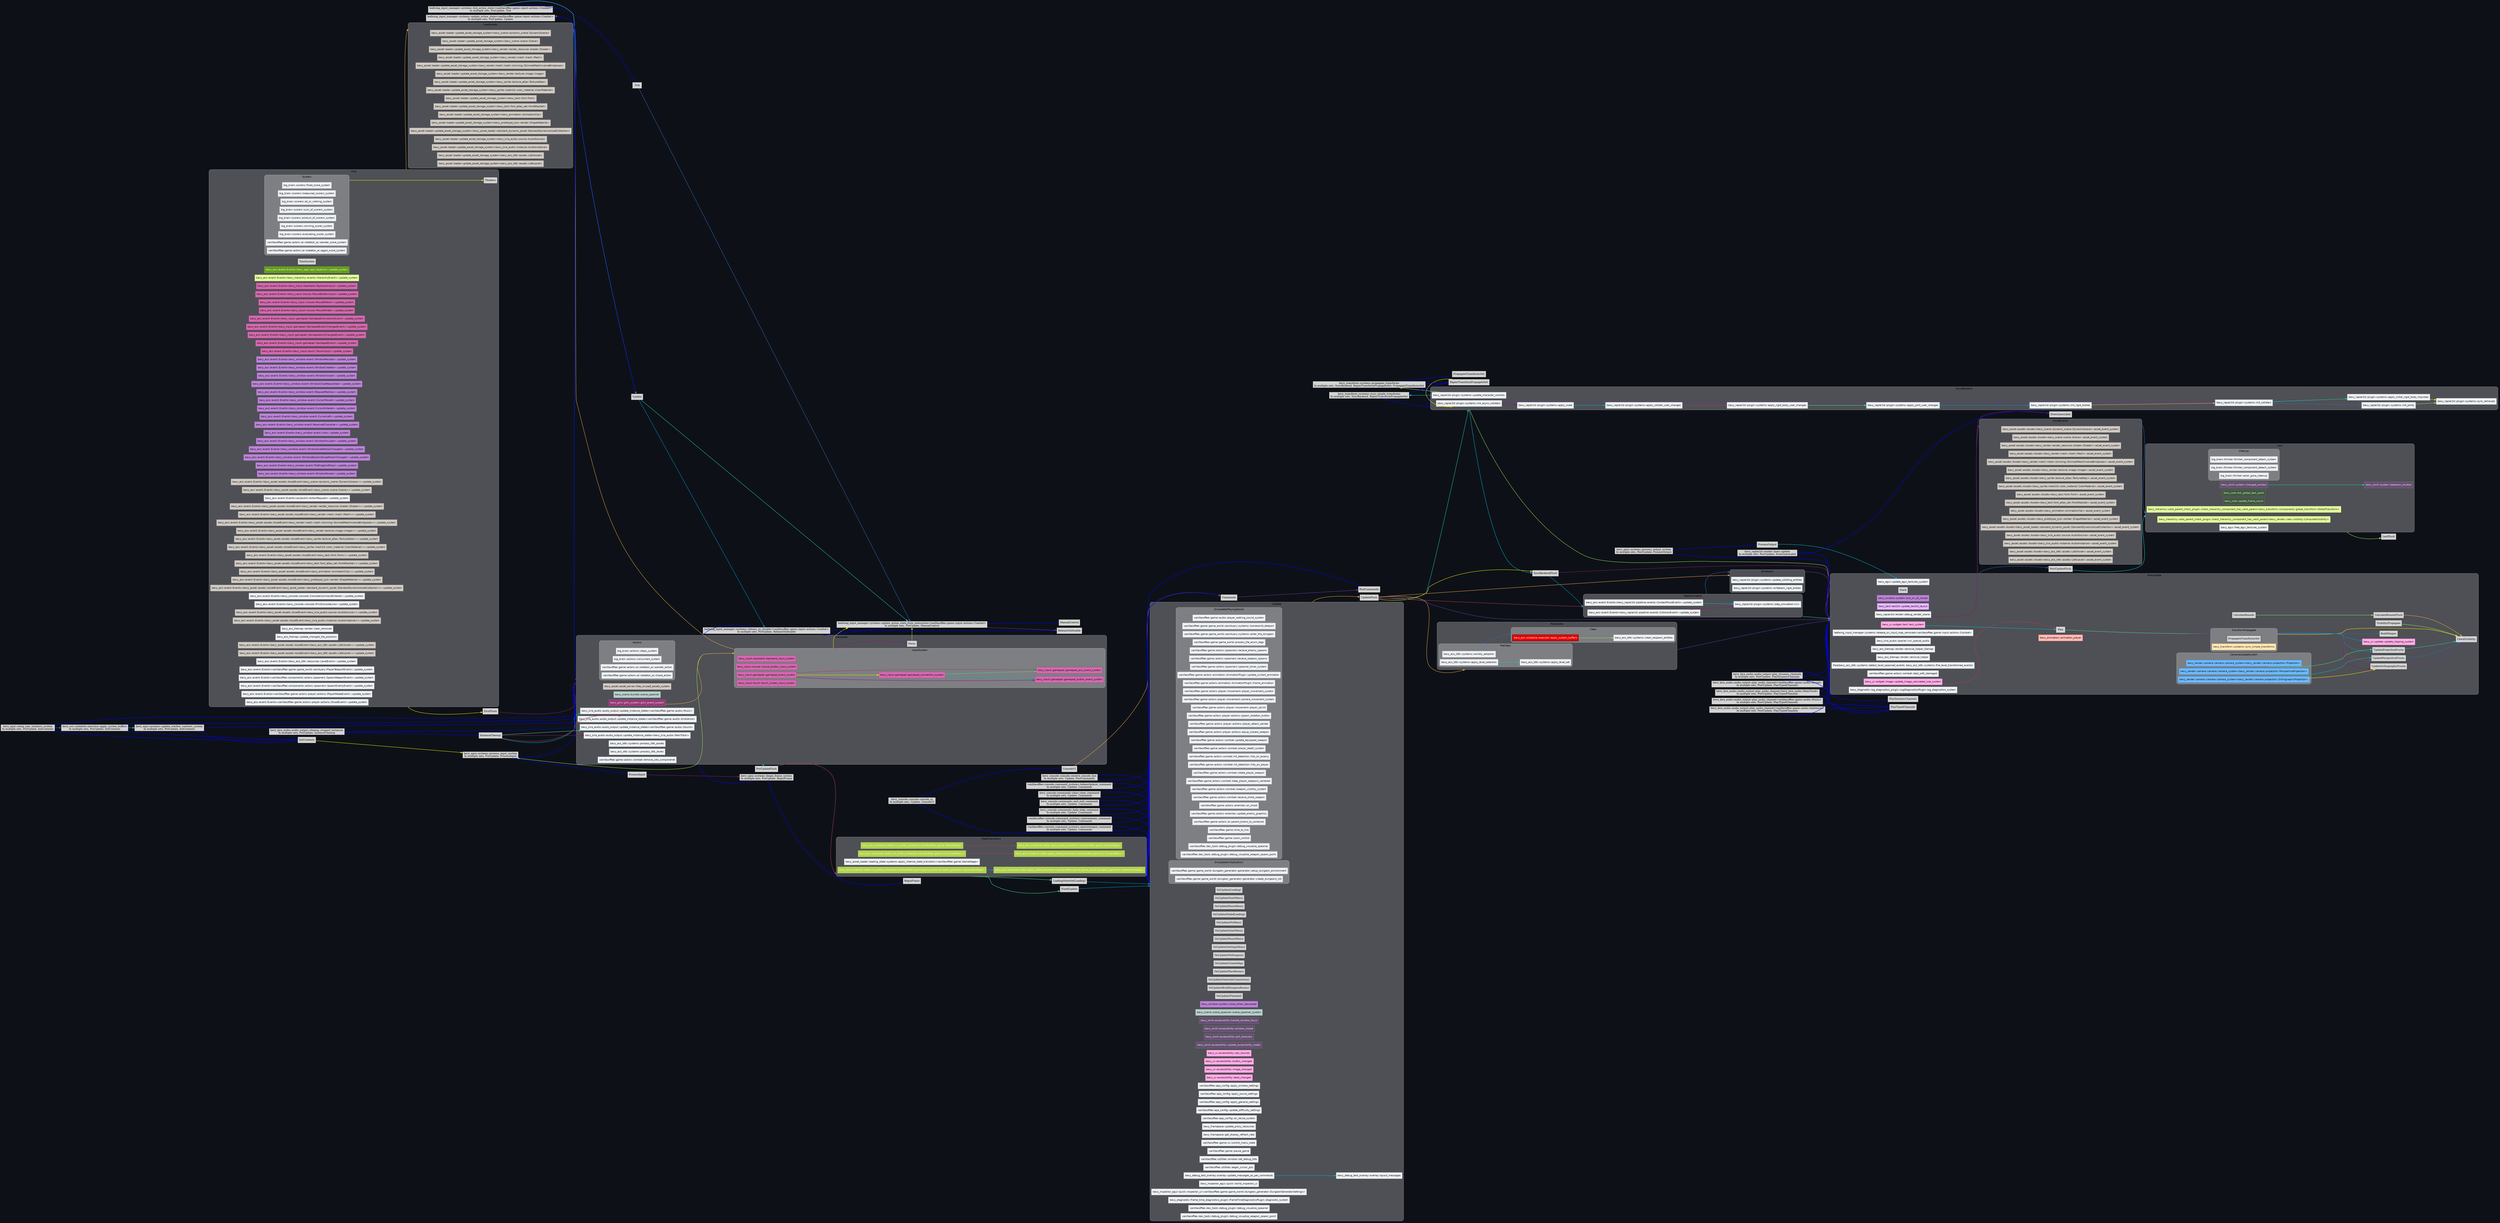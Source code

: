 digraph "" {
	"compound"="true";
	"splines"="spline";
	"rankdir"="LR";
	"bgcolor"="#0d1117";
	"fontname"="Helvetica";
	"nodesep"="0.15";
	edge ["penwidth"="2"];
	node ["shape"="box", "style"="filled"];
	subgraph "clusternode_Set(0)" {
		"style"="rounded,filled";
		"label"="Update";
		"tooltip"="Update";
		"fillcolor"="#ffffff44";
		"color"="#ffffff50";
		"penwidth"="2";
		"set_marker_node_Set(0)" ["style"="invis", "label"="", "height"="0", "shape"="point"]
		"node_Set(174)" ["label"="OnUpdate(Loading)", "tooltip"="OnUpdate(Loading)"]
		"node_Set(175)" ["label"="OnUpdate(StartMenu)", "tooltip"="OnUpdate(StartMenu)"]
		subgraph "clusternode_Set(176)" {
			"style"="rounded,filled";
			"label"="OnUpdate(PlayingGame)";
			"tooltip"="OnUpdate(PlayingGame)";
			"fillcolor"="#ffffff44";
			"color"="#ffffff50";
			"penwidth"="2";
			"set_marker_node_Set(176)" ["style"="invis", "label"="", "height"="0", "shape"="point"]
			"node_System(196)" ["label"="vanillacoffee::game::audio::player_walking_sound_system", "tooltip"="vanillacoffee::game::audio::player_walking_sound_system", "fillcolor"="#eff1f3", "fontname"="Helvetica", "fontcolor"="#15191d", "color"="#b4bec7", "penwidth"="1"]
			"node_System(219)" ["label"="vanillacoffee::game::game_world::sanctuary::systems::homeworld_teleport", "tooltip"="vanillacoffee::game::game_world::sanctuary::systems::homeworld_teleport", "fillcolor"="#eff1f3", "fontname"="Helvetica", "fontcolor"="#15191d", "color"="#b4bec7", "penwidth"="1"]
			"node_System(220)" ["label"="vanillacoffee::game::game_world::sanctuary::systems::enter_the_dungeon", "tooltip"="vanillacoffee::game::game_world::sanctuary::systems::enter_the_dungeon", "fillcolor"="#eff1f3", "fontname"="Helvetica", "fontcolor"="#15191d", "color"="#b4bec7", "penwidth"="1"]
			"node_System(226)" ["label"="vanillacoffee::game::game_world::process_tile_enum_tags", "tooltip"="vanillacoffee::game::game_world::process_tile_enum_tags", "fillcolor"="#eff1f3", "fontname"="Helvetica", "fontcolor"="#15191d", "color"="#b4bec7", "penwidth"="1"]
			"node_System(242)" ["label"="vanillacoffee::game::actors::spawners::recieve_enemy_spawns", "tooltip"="vanillacoffee::game::actors::spawners::recieve_enemy_spawns", "fillcolor"="#eff1f3", "fontname"="Helvetica", "fontcolor"="#15191d", "color"="#b4bec7", "penwidth"="1"]
			"node_System(243)" ["label"="vanillacoffee::game::actors::spawners::recieve_weapon_spawns", "tooltip"="vanillacoffee::game::actors::spawners::recieve_weapon_spawns", "fillcolor"="#eff1f3", "fontname"="Helvetica", "fontcolor"="#15191d", "color"="#b4bec7", "penwidth"="1"]
			"node_System(244)" ["label"="vanillacoffee::game::actors::spawners::spawner_timer_system", "tooltip"="vanillacoffee::game::actors::spawners::spawner_timer_system", "fillcolor"="#eff1f3", "fontname"="Helvetica", "fontcolor"="#15191d", "color"="#b4bec7", "penwidth"="1"]
			"node_System(245)" ["label"="vanillacoffee::game::actors::animation::AnimationPlugin::update_current_animation", "tooltip"="vanillacoffee::game::actors::animation::AnimationPlugin::update_current_animation", "fillcolor"="#eff1f3", "fontname"="Helvetica", "fontcolor"="#15191d", "color"="#b4bec7", "penwidth"="1"]
			"node_System(246)" ["label"="vanillacoffee::game::actors::animation::AnimationPlugin::frame_animation", "tooltip"="vanillacoffee::game::actors::animation::AnimationPlugin::frame_animation", "fillcolor"="#eff1f3", "fontname"="Helvetica", "fontcolor"="#15191d", "color"="#b4bec7", "penwidth"="1"]
			"node_System(249)" ["label"="vanillacoffee::game::actors::player::movement::player_movement_system", "tooltip"="vanillacoffee::game::actors::player::movement::player_movement_system", "fillcolor"="#eff1f3", "fontname"="Helvetica", "fontcolor"="#15191d", "color"="#b4bec7", "penwidth"="1"]
			"node_System(250)" ["label"="vanillacoffee::game::actors::player::movement::camera_movement_system", "tooltip"="vanillacoffee::game::actors::player::movement::camera_movement_system", "fillcolor"="#eff1f3", "fontname"="Helvetica", "fontcolor"="#15191d", "color"="#b4bec7", "penwidth"="1"]
			"node_System(251)" ["label"="vanillacoffee::game::actors::player::movement::player_sprint", "tooltip"="vanillacoffee::game::actors::player::movement::player_sprint", "fillcolor"="#eff1f3", "fontname"="Helvetica", "fontcolor"="#15191d", "color"="#b4bec7", "penwidth"="1"]
			"node_System(252)" ["label"="vanillacoffee::game::actors::player::actions::spawn_skeleton_button", "tooltip"="vanillacoffee::game::actors::player::actions::spawn_skeleton_button", "fillcolor"="#eff1f3", "fontname"="Helvetica", "fontcolor"="#15191d", "color"="#b4bec7", "penwidth"="1"]
			"node_System(253)" ["label"="vanillacoffee::game::actors::player::actions::player_attack_sender", "tooltip"="vanillacoffee::game::actors::player::actions::player_attack_sender", "fillcolor"="#eff1f3", "fontname"="Helvetica", "fontcolor"="#15191d", "color"="#b4bec7", "penwidth"="1"]
			"node_System(254)" ["label"="vanillacoffee::game::actors::player::actions::equip_closest_weapon", "tooltip"="vanillacoffee::game::actors::player::actions::equip_closest_weapon", "fillcolor"="#eff1f3", "fontname"="Helvetica", "fontcolor"="#15191d", "color"="#b4bec7", "penwidth"="1"]
			"node_System(257)" ["label"="vanillacoffee::game::actors::combat::update_equipped_weapon", "tooltip"="vanillacoffee::game::actors::combat::update_equipped_weapon", "fillcolor"="#eff1f3", "fontname"="Helvetica", "fontcolor"="#15191d", "color"="#b4bec7", "penwidth"="1"]
			"node_System(258)" ["label"="vanillacoffee::game::actors::combat::player_death_system", "tooltip"="vanillacoffee::game::actors::combat::player_death_system", "fillcolor"="#eff1f3", "fontname"="Helvetica", "fontcolor"="#15191d", "color"="#b4bec7", "penwidth"="1"]
			"node_System(259)" ["label"="vanillacoffee::game::actors::combat::hit_detection::hits_on_enemy", "tooltip"="vanillacoffee::game::actors::combat::hit_detection::hits_on_enemy", "fillcolor"="#eff1f3", "fontname"="Helvetica", "fontcolor"="#15191d", "color"="#b4bec7", "penwidth"="1"]
			"node_System(260)" ["label"="vanillacoffee::game::actors::combat::hit_detection::hits_on_player", "tooltip"="vanillacoffee::game::actors::combat::hit_detection::hits_on_player", "fillcolor"="#eff1f3", "fontname"="Helvetica", "fontcolor"="#15191d", "color"="#b4bec7", "penwidth"="1"]
			"node_System(261)" ["label"="vanillacoffee::game::actors::combat::rotate_player_weapon", "tooltip"="vanillacoffee::game::actors::combat::rotate_player_weapon", "fillcolor"="#eff1f3", "fontname"="Helvetica", "fontcolor"="#15191d", "color"="#b4bec7", "penwidth"="1"]
			"node_System(262)" ["label"="vanillacoffee::game::actors::combat::keep_player_weapons_centered", "tooltip"="vanillacoffee::game::actors::combat::keep_player_weapons_centered", "fillcolor"="#eff1f3", "fontname"="Helvetica", "fontcolor"="#15191d", "color"="#b4bec7", "penwidth"="1"]
			"node_System(263)" ["label"="vanillacoffee::game::actors::combat::weapon_visiblity_system", "tooltip"="vanillacoffee::game::actors::combat::weapon_visiblity_system", "fillcolor"="#eff1f3", "fontname"="Helvetica", "fontcolor"="#15191d", "color"="#b4bec7", "penwidth"="1"]
			"node_System(264)" ["label"="vanillacoffee::game::actors::combat::receive_shoot_weapon", "tooltip"="vanillacoffee::game::actors::combat::receive_shoot_weapon", "fillcolor"="#eff1f3", "fontname"="Helvetica", "fontcolor"="#15191d", "color"="#b4bec7", "penwidth"="1"]
			"node_System(265)" ["label"="vanillacoffee::game::actors::enemies::on_shoot", "tooltip"="vanillacoffee::game::actors::enemies::on_shoot", "fillcolor"="#eff1f3", "fontname"="Helvetica", "fontcolor"="#15191d", "color"="#b4bec7", "penwidth"="1"]
			"node_System(266)" ["label"="vanillacoffee::game::actors::enemies::update_enemy_graphics", "tooltip"="vanillacoffee::game::actors::enemies::update_enemy_graphics", "fillcolor"="#eff1f3", "fontname"="Helvetica", "fontcolor"="#15191d", "color"="#b4bec7", "penwidth"="1"]
			"node_System(271)" ["label"="vanillacoffee::game::actors::ai::parent_brains_to_container", "tooltip"="vanillacoffee::game::actors::ai::parent_brains_to_container", "fillcolor"="#eff1f3", "fontname"="Helvetica", "fontcolor"="#15191d", "color"="#b4bec7", "penwidth"="1"]
			"node_System(273)" ["label"="vanillacoffee::game::time_to_live", "tooltip"="vanillacoffee::game::time_to_live", "fillcolor"="#eff1f3", "fontname"="Helvetica", "fontcolor"="#15191d", "color"="#b4bec7", "penwidth"="1"]
			"node_System(274)" ["label"="vanillacoffee::game::zoom_control", "tooltip"="vanillacoffee::game::zoom_control", "fillcolor"="#eff1f3", "fontname"="Helvetica", "fontcolor"="#15191d", "color"="#b4bec7", "penwidth"="1"]
			"node_System(287)" ["label"="vanillacoffee::dev_tools::debug_plugin::debug_visualize_spawner", "tooltip"="vanillacoffee::dev_tools::debug_plugin::debug_visualize_spawner", "fillcolor"="#eff1f3", "fontname"="Helvetica", "fontcolor"="#15191d", "color"="#b4bec7", "penwidth"="1"]
			"node_System(288)" ["label"="vanillacoffee::dev_tools::debug_plugin::debug_visualize_weapon_spawn_point", "tooltip"="vanillacoffee::dev_tools::debug_plugin::debug_visualize_weapon_spawn_point", "fillcolor"="#eff1f3", "fontname"="Helvetica", "fontcolor"="#15191d", "color"="#b4bec7", "penwidth"="1"]
		}
		
		"node_Set(177)" ["label"="OnUpdate(PauseMenu)", "tooltip"="OnUpdate(PauseMenu)"]
		"node_Set(178)" ["label"="OnUpdate(FailedLoading)", "tooltip"="OnUpdate(FailedLoading)"]
		"node_Set(211)" ["label"="OnUpdate(NoMenu)", "tooltip"="OnUpdate(NoMenu)"]
		"node_Set(212)" ["label"="OnUpdate(StartMenu)", "tooltip"="OnUpdate(StartMenu)"]
		"node_Set(213)" ["label"="OnUpdate(PauseMenu)", "tooltip"="OnUpdate(PauseMenu)"]
		"node_Set(214)" ["label"="OnUpdate(SettingsMenu)", "tooltip"="OnUpdate(SettingsMenu)"]
		"node_Set(250)" ["label"="OnUpdate(NoDungeon)", "tooltip"="OnUpdate(NoDungeon)"]
		subgraph "clusternode_Set(251)" {
			"style"="rounded,filled";
			"label"="OnUpdate(Initialization)";
			"tooltip"="OnUpdate(Initialization)";
			"fillcolor"="#ffffff44";
			"color"="#ffffff50";
			"penwidth"="2";
			"set_marker_node_Set(251)" ["style"="invis", "label"="", "height"="0", "shape"="point"]
			"node_System(221)" ["label"="vanillacoffee::game::game_world::dungeon_generator::generator::setup_dungeon_environment", "tooltip"="vanillacoffee::game::game_world::dungeon_generator::generator::setup_dungeon_environment", "fillcolor"="#eff1f3", "fontname"="Helvetica", "fontcolor"="#15191d", "color"="#b4bec7", "penwidth"="1"]
			"node_System(222)" ["label"="vanillacoffee::game::game_world::dungeon_generator::generator::create_dungeons_list", "tooltip"="vanillacoffee::game::game_world::dungeon_generator::generator::create_dungeons_list", "fillcolor"="#eff1f3", "fontname"="Helvetica", "fontcolor"="#15191d", "color"="#b4bec7", "penwidth"="1"]
		}
		
		"node_Set(252)" ["label"="OnUpdate(CreateMap)", "tooltip"="OnUpdate(CreateMap)"]
		"node_Set(253)" ["label"="OnUpdate(PlaceRooms)", "tooltip"="OnUpdate(PlaceRooms)"]
		"node_Set(254)" ["label"="OnUpdate(GenerateConnections)", "tooltip"="OnUpdate(GenerateConnections)"]
		"node_Set(255)" ["label"="OnUpdate(BuildDungeonRooms)", "tooltip"="OnUpdate(BuildDungeonRooms)"]
		"node_Set(256)" ["label"="OnUpdate(Finished)", "tooltip"="OnUpdate(Finished)"]
		"node_System(46)" ["label"="bevy_window::system::close_when_requested", "tooltip"="bevy_window::system::close_when_requested", "fillcolor"="#bb85d4", "fontname"="Helvetica", "fontcolor"="#1d0d25", "color"="#8e3fb3", "penwidth"="1"]
		"node_System(54)" ["label"="bevy_scene::scene_spawner::scene_spawner_system", "tooltip"="bevy_scene::scene_spawner::scene_spawner_system", "fillcolor"="#bacfcb", "fontname"="Helvetica", "fontcolor"="#141e1c", "color"="#7da59d", "penwidth"="1"]
		"node_System(59)" ["label"="bevy_winit::accessibility::handle_window_focus", "tooltip"="bevy_winit::accessibility::handle_window_focus", "fillcolor"="#664f72", "fontname"="Helvetica", "fontcolor"="#e6e0ea", "color"="#9980a6", "penwidth"="1"]
		"node_System(60)" ["label"="bevy_winit::accessibility::window_closed", "tooltip"="bevy_winit::accessibility::window_closed", "fillcolor"="#664f72", "fontname"="Helvetica", "fontcolor"="#e6e0ea", "color"="#9980a6", "penwidth"="1"]
		"node_System(61)" ["label"="bevy_winit::accessibility::poll_receivers", "tooltip"="bevy_winit::accessibility::poll_receivers", "fillcolor"="#664f72", "fontname"="Helvetica", "fontcolor"="#e6e0ea", "color"="#9980a6", "penwidth"="1"]
		"node_System(62)" ["label"="bevy_winit::accessibility::update_accessibility_nodes", "tooltip"="bevy_winit::accessibility::update_accessibility_nodes", "fillcolor"="#664f72", "fontname"="Helvetica", "fontcolor"="#e6e0ea", "color"="#9980a6", "penwidth"="1"]
		"node_System(101)" ["label"="bevy_ui::accessibility::calc_bounds", "tooltip"="bevy_ui::accessibility::calc_bounds", "fillcolor"="#ffb1e5", "fontname"="Helvetica", "fontcolor"="#320021", "color"="#ff4bc2", "penwidth"="1"]
		"node_System(102)" ["label"="bevy_ui::accessibility::button_changed", "tooltip"="bevy_ui::accessibility::button_changed", "fillcolor"="#ffb1e5", "fontname"="Helvetica", "fontcolor"="#320021", "color"="#ff4bc2", "penwidth"="1"]
		"node_System(103)" ["label"="bevy_ui::accessibility::image_changed", "tooltip"="bevy_ui::accessibility::image_changed", "fillcolor"="#ffb1e5", "fontname"="Helvetica", "fontcolor"="#320021", "color"="#ff4bc2", "penwidth"="1"]
		"node_System(104)" ["label"="bevy_ui::accessibility::label_changed", "tooltip"="bevy_ui::accessibility::label_changed", "fillcolor"="#ffb1e5", "fontname"="Helvetica", "fontcolor"="#320021", "color"="#ff4bc2", "penwidth"="1"]
		"node_System(114)" ["label"="vanillacoffee::app_config::apply_window_settings", "tooltip"="vanillacoffee::app_config::apply_window_settings", "fillcolor"="#eff1f3", "fontname"="Helvetica", "fontcolor"="#15191d", "color"="#b4bec7", "penwidth"="1"]
		"node_System(115)" ["label"="vanillacoffee::app_config::apply_sound_settings", "tooltip"="vanillacoffee::app_config::apply_sound_settings", "fillcolor"="#eff1f3", "fontname"="Helvetica", "fontcolor"="#15191d", "color"="#b4bec7", "penwidth"="1"]
		"node_System(116)" ["label"="vanillacoffee::app_config::apply_general_settings", "tooltip"="vanillacoffee::app_config::apply_general_settings", "fillcolor"="#eff1f3", "fontname"="Helvetica", "fontcolor"="#15191d", "color"="#b4bec7", "penwidth"="1"]
		"node_System(117)" ["label"="vanillacoffee::app_config::update_difficulty_settings", "tooltip"="vanillacoffee::app_config::update_difficulty_settings", "fillcolor"="#eff1f3", "fontname"="Helvetica", "fontcolor"="#15191d", "color"="#b4bec7", "penwidth"="1"]
		"node_System(118)" ["label"="vanillacoffee::app_config::on_resize_system", "tooltip"="vanillacoffee::app_config::on_resize_system", "fillcolor"="#eff1f3", "fontname"="Helvetica", "fontcolor"="#15191d", "color"="#b4bec7", "penwidth"="1"]
		"node_System(119)" ["label"="bevy_framepace::update_proxy_resources", "tooltip"="bevy_framepace::update_proxy_resources", "fillcolor"="#eff1f3", "fontname"="Helvetica", "fontcolor"="#15191d", "color"="#b4bec7", "penwidth"="1"]
		"node_System(120)" ["label"="bevy_framepace::get_display_refresh_rate", "tooltip"="bevy_framepace::get_display_refresh_rate", "fillcolor"="#eff1f3", "fontname"="Helvetica", "fontcolor"="#15191d", "color"="#b4bec7", "penwidth"="1"]
		"node_System(173)" ["label"="vanillacoffee::game::ui::control_menu_state", "tooltip"="vanillacoffee::game::ui::control_menu_state", "fillcolor"="#eff1f3", "fontname"="Helvetica", "fontcolor"="#15191d", "color"="#b4bec7", "penwidth"="1"]
		"node_System(272)" ["label"="vanillacoffee::game::pause_game", "tooltip"="vanillacoffee::game::pause_game", "fillcolor"="#eff1f3", "fontname"="Helvetica", "fontcolor"="#15191d", "color"="#b4bec7", "penwidth"="1"]
		"node_System(275)" ["label"="vanillacoffee::utilities::window::set_debug_title", "tooltip"="vanillacoffee::utilities::window::set_debug_title", "fillcolor"="#eff1f3", "fontname"="Helvetica", "fontcolor"="#15191d", "color"="#b4bec7", "penwidth"="1"]
		"node_System(276)" ["label"="vanillacoffee::utilities::eager_cursor_pos", "tooltip"="vanillacoffee::utilities::eager_cursor_pos", "fillcolor"="#eff1f3", "fontname"="Helvetica", "fontcolor"="#15191d", "color"="#b4bec7", "penwidth"="1"]
		"node_System(279)" ["label"="bevy_debug_text_overlay::overlay::layout_messages", "tooltip"="bevy_debug_text_overlay::overlay::layout_messages", "fillcolor"="#eff1f3", "fontname"="Helvetica", "fontcolor"="#15191d", "color"="#b4bec7", "penwidth"="1"]
		"node_System(280)" ["label"="bevy_debug_text_overlay::overlay::update_messages_as_per_commands", "tooltip"="bevy_debug_text_overlay::overlay::update_messages_as_per_commands", "fillcolor"="#eff1f3", "fontname"="Helvetica", "fontcolor"="#15191d", "color"="#b4bec7", "penwidth"="1"]
		"node_System(281)" ["label"="bevy_inspector_egui::quick::world_inspector_ui", "tooltip"="bevy_inspector_egui::quick::world_inspector_ui", "fillcolor"="#eff1f3", "fontname"="Helvetica", "fontcolor"="#15191d", "color"="#b4bec7", "penwidth"="1"]
		"node_System(282)" ["label"="bevy_inspector_egui::quick::inspector_ui<vanillacoffee::game::game_world::dungeon_generator::DungeonGeneratorSettings>", "tooltip"="bevy_inspector_egui::quick::inspector_ui<vanillacoffee::game::game_world::dungeon_generator::DungeonGeneratorSettings>", "fillcolor"="#eff1f3", "fontname"="Helvetica", "fontcolor"="#15191d", "color"="#b4bec7", "penwidth"="1"]
		"node_System(283)" ["label"="bevy_diagnostic::frame_time_diagnostics_plugin::FrameTimeDiagnosticsPlugin::diagnostic_system", "tooltip"="bevy_diagnostic::frame_time_diagnostics_plugin::FrameTimeDiagnosticsPlugin::diagnostic_system", "fillcolor"="#eff1f3", "fontname"="Helvetica", "fontcolor"="#15191d", "color"="#b4bec7", "penwidth"="1"]
		"node_System(285)" ["label"="vanillacoffee::dev_tools::debug_plugin::debug_visualize_spawner", "tooltip"="vanillacoffee::dev_tools::debug_plugin::debug_visualize_spawner", "fillcolor"="#eff1f3", "fontname"="Helvetica", "fontcolor"="#15191d", "color"="#b4bec7", "penwidth"="1"]
		"node_System(286)" ["label"="vanillacoffee::dev_tools::debug_plugin::debug_visualize_weapon_spawn_point", "tooltip"="vanillacoffee::dev_tools::debug_plugin::debug_visualize_weapon_spawn_point", "fillcolor"="#eff1f3", "fontname"="Helvetica", "fontcolor"="#15191d", "color"="#b4bec7", "penwidth"="1"]
	}
	
	"node_Set(2)" ["label"="FirstFlush", "tooltip"="FirstFlush"]
	"node_Set(3)" ["label"="PreUpdateFlush", "tooltip"="PreUpdateFlush"]
	"node_Set(4)" ["label"="UpdateFlush", "tooltip"="UpdateFlush"]
	"node_Set(5)" ["label"="PostUpdateFlush", "tooltip"="PostUpdateFlush"]
	"node_Set(6)" ["label"="LastFlush", "tooltip"="LastFlush"]
	subgraph "clusternode_Set(7)" {
		"style"="rounded,filled";
		"label"="First";
		"tooltip"="First";
		"fillcolor"="#ffffff44";
		"color"="#ffffff50";
		"penwidth"="2";
		"set_marker_node_Set(7)" ["style"="invis", "label"="", "height"="0", "shape"="point"]
		"node_Set(16)" ["label"="TimeSystem", "tooltip"="TimeSystem"]
		subgraph "clusternode_Set(288)" {
			"style"="rounded,filled";
			"label"="Scorers";
			"tooltip"="Scorers";
			"fillcolor"="#ffffff44";
			"color"="#ffffff50";
			"penwidth"="2";
			"set_marker_node_Set(288)" ["style"="invis", "label"="", "height"="0", "shape"="point"]
			"node_System(227)" ["label"="big_brain::scorers::fixed_score_system", "tooltip"="big_brain::scorers::fixed_score_system", "fillcolor"="#eff1f3", "fontname"="Helvetica", "fontcolor"="#15191d", "color"="#b4bec7", "penwidth"="1"]
			"node_System(228)" ["label"="big_brain::scorers::measured_scorers_system", "tooltip"="big_brain::scorers::measured_scorers_system", "fillcolor"="#eff1f3", "fontname"="Helvetica", "fontcolor"="#15191d", "color"="#b4bec7", "penwidth"="1"]
			"node_System(229)" ["label"="big_brain::scorers::all_or_nothing_system", "tooltip"="big_brain::scorers::all_or_nothing_system", "fillcolor"="#eff1f3", "fontname"="Helvetica", "fontcolor"="#15191d", "color"="#b4bec7", "penwidth"="1"]
			"node_System(230)" ["label"="big_brain::scorers::sum_of_scorers_system", "tooltip"="big_brain::scorers::sum_of_scorers_system", "fillcolor"="#eff1f3", "fontname"="Helvetica", "fontcolor"="#15191d", "color"="#b4bec7", "penwidth"="1"]
			"node_System(231)" ["label"="big_brain::scorers::product_of_scorers_system", "tooltip"="big_brain::scorers::product_of_scorers_system", "fillcolor"="#eff1f3", "fontname"="Helvetica", "fontcolor"="#15191d", "color"="#b4bec7", "penwidth"="1"]
			"node_System(232)" ["label"="big_brain::scorers::winning_scorer_system", "tooltip"="big_brain::scorers::winning_scorer_system", "fillcolor"="#eff1f3", "fontname"="Helvetica", "fontcolor"="#15191d", "color"="#b4bec7", "penwidth"="1"]
			"node_System(233)" ["label"="big_brain::scorers::evaluating_scorer_system", "tooltip"="big_brain::scorers::evaluating_scorer_system", "fillcolor"="#eff1f3", "fontname"="Helvetica", "fontcolor"="#15191d", "color"="#b4bec7", "penwidth"="1"]
			"node_System(267)" ["label"="vanillacoffee::game::actors::ai::skeleton_ai::wander_score_system", "tooltip"="vanillacoffee::game::actors::ai::skeleton_ai::wander_score_system", "fillcolor"="#eff1f3", "fontname"="Helvetica", "fontcolor"="#15191d", "color"="#b4bec7", "penwidth"="1"]
			"node_System(268)" ["label"="vanillacoffee::game::actors::ai::skeleton_ai::aggro_score_system", "tooltip"="vanillacoffee::game::actors::ai::skeleton_ai::aggro_score_system", "fillcolor"="#eff1f3", "fontname"="Helvetica", "fontcolor"="#15191d", "color"="#b4bec7", "penwidth"="1"]
		}
		
		"node_Set(289)" ["label"="Thinkers", "tooltip"="Thinkers"]
		"node_System(5)" ["label"="bevy_ecs::event::Events<bevy_app::app::AppExit>::update_system", "tooltip"="bevy_ecs::event::Events<bevy_app::app::AppExit>::update_system", "fillcolor"="#639d18", "fontname"="Helvetica", "fontcolor"="#e7f8d2", "color"="#98e03a", "penwidth"="1"]
		"node_System(13)" ["label"="bevy_ecs::event::Events<bevy_hierarchy::events::HierarchyEvent>::update_system", "tooltip"="bevy_ecs::event::Events<bevy_hierarchy::events::HierarchyEvent>::update_system", "fillcolor"="#e4fba3", "fontname"="Helvetica", "fontcolor"="#243002", "color"="#c7f641", "penwidth"="1"]
		"node_System(14)" ["label"="bevy_ecs::event::Events<bevy_input::keyboard::KeyboardInput>::update_system", "tooltip"="bevy_ecs::event::Events<bevy_input::keyboard::KeyboardInput>::update_system", "fillcolor"="#d36aaf", "fontname"="Helvetica", "fontcolor"="#270b1d", "color"="#a5317d", "penwidth"="1"]
		"node_System(16)" ["label"="bevy_ecs::event::Events<bevy_input::mouse::MouseButtonInput>::update_system", "tooltip"="bevy_ecs::event::Events<bevy_input::mouse::MouseButtonInput>::update_system", "fillcolor"="#d36aaf", "fontname"="Helvetica", "fontcolor"="#270b1d", "color"="#a5317d", "penwidth"="1"]
		"node_System(17)" ["label"="bevy_ecs::event::Events<bevy_input::mouse::MouseMotion>::update_system", "tooltip"="bevy_ecs::event::Events<bevy_input::mouse::MouseMotion>::update_system", "fillcolor"="#d36aaf", "fontname"="Helvetica", "fontcolor"="#270b1d", "color"="#a5317d", "penwidth"="1"]
		"node_System(18)" ["label"="bevy_ecs::event::Events<bevy_input::mouse::MouseWheel>::update_system", "tooltip"="bevy_ecs::event::Events<bevy_input::mouse::MouseWheel>::update_system", "fillcolor"="#d36aaf", "fontname"="Helvetica", "fontcolor"="#270b1d", "color"="#a5317d", "penwidth"="1"]
		"node_System(20)" ["label"="bevy_ecs::event::Events<bevy_input::gamepad::GamepadConnectionEvent>::update_system", "tooltip"="bevy_ecs::event::Events<bevy_input::gamepad::GamepadConnectionEvent>::update_system", "fillcolor"="#d36aaf", "fontname"="Helvetica", "fontcolor"="#270b1d", "color"="#a5317d", "penwidth"="1"]
		"node_System(21)" ["label"="bevy_ecs::event::Events<bevy_input::gamepad::GamepadButtonChangedEvent>::update_system", "tooltip"="bevy_ecs::event::Events<bevy_input::gamepad::GamepadButtonChangedEvent>::update_system", "fillcolor"="#d36aaf", "fontname"="Helvetica", "fontcolor"="#270b1d", "color"="#a5317d", "penwidth"="1"]
		"node_System(22)" ["label"="bevy_ecs::event::Events<bevy_input::gamepad::GamepadAxisChangedEvent>::update_system", "tooltip"="bevy_ecs::event::Events<bevy_input::gamepad::GamepadAxisChangedEvent>::update_system", "fillcolor"="#d36aaf", "fontname"="Helvetica", "fontcolor"="#270b1d", "color"="#a5317d", "penwidth"="1"]
		"node_System(23)" ["label"="bevy_ecs::event::Events<bevy_input::gamepad::GamepadEvent>::update_system", "tooltip"="bevy_ecs::event::Events<bevy_input::gamepad::GamepadEvent>::update_system", "fillcolor"="#d36aaf", "fontname"="Helvetica", "fontcolor"="#270b1d", "color"="#a5317d", "penwidth"="1"]
		"node_System(28)" ["label"="bevy_ecs::event::Events<bevy_input::touch::TouchInput>::update_system", "tooltip"="bevy_ecs::event::Events<bevy_input::touch::TouchInput>::update_system", "fillcolor"="#d36aaf", "fontname"="Helvetica", "fontcolor"="#270b1d", "color"="#a5317d", "penwidth"="1"]
		"node_System(30)" ["label"="bevy_ecs::event::Events<bevy_window::event::WindowResized>::update_system", "tooltip"="bevy_ecs::event::Events<bevy_window::event::WindowResized>::update_system", "fillcolor"="#bb85d4", "fontname"="Helvetica", "fontcolor"="#1d0d25", "color"="#8e3fb3", "penwidth"="1"]
		"node_System(31)" ["label"="bevy_ecs::event::Events<bevy_window::event::WindowCreated>::update_system", "tooltip"="bevy_ecs::event::Events<bevy_window::event::WindowCreated>::update_system", "fillcolor"="#bb85d4", "fontname"="Helvetica", "fontcolor"="#1d0d25", "color"="#8e3fb3", "penwidth"="1"]
		"node_System(32)" ["label"="bevy_ecs::event::Events<bevy_window::event::WindowClosed>::update_system", "tooltip"="bevy_ecs::event::Events<bevy_window::event::WindowClosed>::update_system", "fillcolor"="#bb85d4", "fontname"="Helvetica", "fontcolor"="#1d0d25", "color"="#8e3fb3", "penwidth"="1"]
		"node_System(33)" ["label"="bevy_ecs::event::Events<bevy_window::event::WindowCloseRequested>::update_system", "tooltip"="bevy_ecs::event::Events<bevy_window::event::WindowCloseRequested>::update_system", "fillcolor"="#bb85d4", "fontname"="Helvetica", "fontcolor"="#1d0d25", "color"="#8e3fb3", "penwidth"="1"]
		"node_System(34)" ["label"="bevy_ecs::event::Events<bevy_window::event::RequestRedraw>::update_system", "tooltip"="bevy_ecs::event::Events<bevy_window::event::RequestRedraw>::update_system", "fillcolor"="#bb85d4", "fontname"="Helvetica", "fontcolor"="#1d0d25", "color"="#8e3fb3", "penwidth"="1"]
		"node_System(35)" ["label"="bevy_ecs::event::Events<bevy_window::event::CursorMoved>::update_system", "tooltip"="bevy_ecs::event::Events<bevy_window::event::CursorMoved>::update_system", "fillcolor"="#bb85d4", "fontname"="Helvetica", "fontcolor"="#1d0d25", "color"="#8e3fb3", "penwidth"="1"]
		"node_System(36)" ["label"="bevy_ecs::event::Events<bevy_window::event::CursorEntered>::update_system", "tooltip"="bevy_ecs::event::Events<bevy_window::event::CursorEntered>::update_system", "fillcolor"="#bb85d4", "fontname"="Helvetica", "fontcolor"="#1d0d25", "color"="#8e3fb3", "penwidth"="1"]
		"node_System(37)" ["label"="bevy_ecs::event::Events<bevy_window::event::CursorLeft>::update_system", "tooltip"="bevy_ecs::event::Events<bevy_window::event::CursorLeft>::update_system", "fillcolor"="#bb85d4", "fontname"="Helvetica", "fontcolor"="#1d0d25", "color"="#8e3fb3", "penwidth"="1"]
		"node_System(38)" ["label"="bevy_ecs::event::Events<bevy_window::event::ReceivedCharacter>::update_system", "tooltip"="bevy_ecs::event::Events<bevy_window::event::ReceivedCharacter>::update_system", "fillcolor"="#bb85d4", "fontname"="Helvetica", "fontcolor"="#1d0d25", "color"="#8e3fb3", "penwidth"="1"]
		"node_System(39)" ["label"="bevy_ecs::event::Events<bevy_window::event::Ime>::update_system", "tooltip"="bevy_ecs::event::Events<bevy_window::event::Ime>::update_system", "fillcolor"="#bb85d4", "fontname"="Helvetica", "fontcolor"="#1d0d25", "color"="#8e3fb3", "penwidth"="1"]
		"node_System(40)" ["label"="bevy_ecs::event::Events<bevy_window::event::WindowFocused>::update_system", "tooltip"="bevy_ecs::event::Events<bevy_window::event::WindowFocused>::update_system", "fillcolor"="#bb85d4", "fontname"="Helvetica", "fontcolor"="#1d0d25", "color"="#8e3fb3", "penwidth"="1"]
		"node_System(41)" ["label"="bevy_ecs::event::Events<bevy_window::event::WindowScaleFactorChanged>::update_system", "tooltip"="bevy_ecs::event::Events<bevy_window::event::WindowScaleFactorChanged>::update_system", "fillcolor"="#bb85d4", "fontname"="Helvetica", "fontcolor"="#1d0d25", "color"="#8e3fb3", "penwidth"="1"]
		"node_System(42)" ["label"="bevy_ecs::event::Events<bevy_window::event::WindowBackendScaleFactorChanged>::update_system", "tooltip"="bevy_ecs::event::Events<bevy_window::event::WindowBackendScaleFactorChanged>::update_system", "fillcolor"="#bb85d4", "fontname"="Helvetica", "fontcolor"="#1d0d25", "color"="#8e3fb3", "penwidth"="1"]
		"node_System(43)" ["label"="bevy_ecs::event::Events<bevy_window::event::FileDragAndDrop>::update_system", "tooltip"="bevy_ecs::event::Events<bevy_window::event::FileDragAndDrop>::update_system", "fillcolor"="#bb85d4", "fontname"="Helvetica", "fontcolor"="#1d0d25", "color"="#8e3fb3", "penwidth"="1"]
		"node_System(44)" ["label"="bevy_ecs::event::Events<bevy_window::event::WindowMoved>::update_system", "tooltip"="bevy_ecs::event::Events<bevy_window::event::WindowMoved>::update_system", "fillcolor"="#bb85d4", "fontname"="Helvetica", "fontcolor"="#1d0d25", "color"="#8e3fb3", "penwidth"="1"]
		"node_System(50)" ["label"="bevy_ecs::event::Events<bevy_asset::assets::AssetEvent<bevy_scene::dynamic_scene::DynamicScene>>::update_system", "tooltip"="bevy_ecs::event::Events<bevy_asset::assets::AssetEvent<bevy_scene::dynamic_scene::DynamicScene>>::update_system", "fillcolor"="#d1cbc5", "fontname"="Helvetica", "fontcolor"="#1c1916", "color"="#a3978c", "penwidth"="1"]
		"node_System(53)" ["label"="bevy_ecs::event::Events<bevy_asset::assets::AssetEvent<bevy_scene::scene::Scene>>::update_system", "tooltip"="bevy_ecs::event::Events<bevy_asset::assets::AssetEvent<bevy_scene::scene::Scene>>::update_system", "fillcolor"="#d1cbc5", "fontname"="Helvetica", "fontcolor"="#1c1916", "color"="#a3978c", "penwidth"="1"]
		"node_System(58)" ["label"="bevy_ecs::event::Events<accesskit::ActionRequest>::update_system", "tooltip"="bevy_ecs::event::Events<accesskit::ActionRequest>::update_system", "fillcolor"="#eff1f3", "fontname"="Helvetica", "fontcolor"="#15191d", "color"="#b4bec7", "penwidth"="1"]
		"node_System(65)" ["label"="bevy_ecs::event::Events<bevy_asset::assets::AssetEvent<bevy_render::render_resource::shader::Shader>>::update_system", "tooltip"="bevy_ecs::event::Events<bevy_asset::assets::AssetEvent<bevy_render::render_resource::shader::Shader>>::update_system", "fillcolor"="#d1cbc5", "fontname"="Helvetica", "fontcolor"="#1c1916", "color"="#a3978c", "penwidth"="1"]
		"node_System(79)" ["label"="bevy_ecs::event::Events<bevy_asset::assets::AssetEvent<bevy_render::mesh::mesh::Mesh>>::update_system", "tooltip"="bevy_ecs::event::Events<bevy_asset::assets::AssetEvent<bevy_render::mesh::mesh::Mesh>>::update_system", "fillcolor"="#d1cbc5", "fontname"="Helvetica", "fontcolor"="#1c1916", "color"="#a3978c", "penwidth"="1"]
		"node_System(82)" ["label"="bevy_ecs::event::Events<bevy_asset::assets::AssetEvent<bevy_render::mesh::mesh::skinning::SkinnedMeshInverseBindposes>>::update_system", "tooltip"="bevy_ecs::event::Events<bevy_asset::assets::AssetEvent<bevy_render::mesh::mesh::skinning::SkinnedMeshInverseBindposes>>::update_system", "fillcolor"="#d1cbc5", "fontname"="Helvetica", "fontcolor"="#1c1916", "color"="#a3978c", "penwidth"="1"]
		"node_System(85)" ["label"="bevy_ecs::event::Events<bevy_asset::assets::AssetEvent<bevy_render::texture::image::Image>>::update_system", "tooltip"="bevy_ecs::event::Events<bevy_asset::assets::AssetEvent<bevy_render::texture::image::Image>>::update_system", "fillcolor"="#d1cbc5", "fontname"="Helvetica", "fontcolor"="#1c1916", "color"="#a3978c", "penwidth"="1"]
		"node_System(88)" ["label"="bevy_ecs::event::Events<bevy_asset::assets::AssetEvent<bevy_sprite::texture_atlas::TextureAtlas>>::update_system", "tooltip"="bevy_ecs::event::Events<bevy_asset::assets::AssetEvent<bevy_sprite::texture_atlas::TextureAtlas>>::update_system", "fillcolor"="#d1cbc5", "fontname"="Helvetica", "fontcolor"="#1c1916", "color"="#a3978c", "penwidth"="1"]
		"node_System(91)" ["label"="bevy_ecs::event::Events<bevy_asset::assets::AssetEvent<bevy_sprite::mesh2d::color_material::ColorMaterial>>::update_system", "tooltip"="bevy_ecs::event::Events<bevy_asset::assets::AssetEvent<bevy_sprite::mesh2d::color_material::ColorMaterial>>::update_system", "fillcolor"="#d1cbc5", "fontname"="Helvetica", "fontcolor"="#1c1916", "color"="#a3978c", "penwidth"="1"]
		"node_System(94)" ["label"="bevy_ecs::event::Events<bevy_asset::assets::AssetEvent<bevy_text::font::Font>>::update_system", "tooltip"="bevy_ecs::event::Events<bevy_asset::assets::AssetEvent<bevy_text::font::Font>>::update_system", "fillcolor"="#d1cbc5", "fontname"="Helvetica", "fontcolor"="#1c1916", "color"="#a3978c", "penwidth"="1"]
		"node_System(97)" ["label"="bevy_ecs::event::Events<bevy_asset::assets::AssetEvent<bevy_text::font_atlas_set::FontAtlasSet>>::update_system", "tooltip"="bevy_ecs::event::Events<bevy_asset::assets::AssetEvent<bevy_text::font_atlas_set::FontAtlasSet>>::update_system", "fillcolor"="#d1cbc5", "fontname"="Helvetica", "fontcolor"="#1c1916", "color"="#a3978c", "penwidth"="1"]
		"node_System(112)" ["label"="bevy_ecs::event::Events<bevy_asset::assets::AssetEvent<bevy_animation::AnimationClip>>::update_system", "tooltip"="bevy_ecs::event::Events<bevy_asset::assets::AssetEvent<bevy_animation::AnimationClip>>::update_system", "fillcolor"="#d1cbc5", "fontname"="Helvetica", "fontcolor"="#1c1916", "color"="#a3978c", "penwidth"="1"]
		"node_System(124)" ["label"="bevy_ecs::event::Events<bevy_asset::assets::AssetEvent<bevy_prototype_lyon::render::ShapeMaterial>>::update_system", "tooltip"="bevy_ecs::event::Events<bevy_asset::assets::AssetEvent<bevy_prototype_lyon::render::ShapeMaterial>>::update_system", "fillcolor"="#d1cbc5", "fontname"="Helvetica", "fontcolor"="#1c1916", "color"="#a3978c", "penwidth"="1"]
		"node_System(148)" ["label"="bevy_ecs::event::Events<bevy_asset::assets::AssetEvent<bevy_asset_loader::standard_dynamic_asset::StandardDynamicAssetCollection>>::update_system", "tooltip"="bevy_ecs::event::Events<bevy_asset::assets::AssetEvent<bevy_asset_loader::standard_dynamic_asset::StandardDynamicAssetCollection>>::update_system", "fillcolor"="#d1cbc5", "fontname"="Helvetica", "fontcolor"="#1c1916", "color"="#a3978c", "penwidth"="1"]
		"node_System(151)" ["label"="bevy_ecs::event::Events<bevy_console::console::ConsoleCommandEntered>::update_system", "tooltip"="bevy_ecs::event::Events<bevy_console::console::ConsoleCommandEntered>::update_system", "fillcolor"="#eff1f3", "fontname"="Helvetica", "fontcolor"="#15191d", "color"="#b4bec7", "penwidth"="1"]
		"node_System(152)" ["label"="bevy_ecs::event::Events<bevy_console::console::PrintConsoleLine>::update_system", "tooltip"="bevy_ecs::event::Events<bevy_console::console::PrintConsoleLine>::update_system", "fillcolor"="#eff1f3", "fontname"="Helvetica", "fontcolor"="#15191d", "color"="#b4bec7", "penwidth"="1"]
		"node_System(181)" ["label"="bevy_ecs::event::Events<bevy_asset::assets::AssetEvent<bevy_kira_audio::source::AudioSource>>::update_system", "tooltip"="bevy_ecs::event::Events<bevy_asset::assets::AssetEvent<bevy_kira_audio::source::AudioSource>>::update_system", "fillcolor"="#d1cbc5", "fontname"="Helvetica", "fontcolor"="#1c1916", "color"="#a3978c", "penwidth"="1"]
		"node_System(184)" ["label"="bevy_ecs::event::Events<bevy_asset::assets::AssetEvent<bevy_kira_audio::instance::AudioInstance>>::update_system", "tooltip"="bevy_ecs::event::Events<bevy_asset::assets::AssetEvent<bevy_kira_audio::instance::AudioInstance>>::update_system", "fillcolor"="#d1cbc5", "fontname"="Helvetica", "fontcolor"="#1c1916", "color"="#a3978c", "penwidth"="1"]
		"node_System(199)" ["label"="bevy_ecs_tilemap::render::clear_removed", "tooltip"="bevy_ecs_tilemap::render::clear_removed", "fillcolor"="#eff1f3", "fontname"="Helvetica", "fontcolor"="#15191d", "color"="#b4bec7", "penwidth"="1"]
		"node_System(202)" ["label"="bevy_ecs_tilemap::update_changed_tile_positions", "tooltip"="bevy_ecs_tilemap::update_changed_tile_positions", "fillcolor"="#eff1f3", "fontname"="Helvetica", "fontcolor"="#15191d", "color"="#b4bec7", "penwidth"="1"]
		"node_System(205)" ["label"="bevy_ecs::event::Events<bevy_asset::assets::AssetEvent<bevy_ecs_ldtk::assets::LdtkAsset>>::update_system", "tooltip"="bevy_ecs::event::Events<bevy_asset::assets::AssetEvent<bevy_ecs_ldtk::assets::LdtkAsset>>::update_system", "fillcolor"="#d1cbc5", "fontname"="Helvetica", "fontcolor"="#1c1916", "color"="#a3978c", "penwidth"="1"]
		"node_System(208)" ["label"="bevy_ecs::event::Events<bevy_asset::assets::AssetEvent<bevy_ecs_ldtk::assets::LdtkLevel>>::update_system", "tooltip"="bevy_ecs::event::Events<bevy_asset::assets::AssetEvent<bevy_ecs_ldtk::assets::LdtkLevel>>::update_system", "fillcolor"="#d1cbc5", "fontname"="Helvetica", "fontcolor"="#1c1916", "color"="#a3978c", "penwidth"="1"]
		"node_System(209)" ["label"="bevy_ecs::event::Events<bevy_ecs_ldtk::resources::LevelEvent>::update_system", "tooltip"="bevy_ecs::event::Events<bevy_ecs_ldtk::resources::LevelEvent>::update_system", "fillcolor"="#eff1f3", "fontname"="Helvetica", "fontcolor"="#15191d", "color"="#b4bec7", "penwidth"="1"]
		"node_System(218)" ["label"="bevy_ecs::event::Events<vanillacoffee::game::game_world::sanctuary::PlayerTeleportEvent>::update_system", "tooltip"="bevy_ecs::event::Events<vanillacoffee::game::game_world::sanctuary::PlayerTeleportEvent>::update_system", "fillcolor"="#eff1f3", "fontname"="Helvetica", "fontcolor"="#15191d", "color"="#b4bec7", "penwidth"="1"]
		"node_System(240)" ["label"="bevy_ecs::event::Events<vanillacoffee::components::actors::spawners::SpawnWeaponEvent>::update_system", "tooltip"="bevy_ecs::event::Events<vanillacoffee::components::actors::spawners::SpawnWeaponEvent>::update_system", "fillcolor"="#eff1f3", "fontname"="Helvetica", "fontcolor"="#15191d", "color"="#b4bec7", "penwidth"="1"]
		"node_System(241)" ["label"="bevy_ecs::event::Events<vanillacoffee::components::actors::spawners::SpawnEnemyEvent>::update_system", "tooltip"="bevy_ecs::event::Events<vanillacoffee::components::actors::spawners::SpawnEnemyEvent>::update_system", "fillcolor"="#eff1f3", "fontname"="Helvetica", "fontcolor"="#15191d", "color"="#b4bec7", "penwidth"="1"]
		"node_System(247)" ["label"="bevy_ecs::event::Events<vanillacoffee::game::actors::player::actions::PlayerMeleeEvent>::update_system", "tooltip"="bevy_ecs::event::Events<vanillacoffee::game::actors::player::actions::PlayerMeleeEvent>::update_system", "fillcolor"="#eff1f3", "fontname"="Helvetica", "fontcolor"="#15191d", "color"="#b4bec7", "penwidth"="1"]
		"node_System(248)" ["label"="bevy_ecs::event::Events<vanillacoffee::game::actors::player::actions::ShootEvent>::update_system", "tooltip"="bevy_ecs::event::Events<vanillacoffee::game::actors::player::actions::ShootEvent>::update_system", "fillcolor"="#eff1f3", "fontname"="Helvetica", "fontcolor"="#15191d", "color"="#b4bec7", "penwidth"="1"]
	}
	
	subgraph "clusternode_Set(8)" {
		"style"="rounded,filled";
		"label"="PreUpdate";
		"tooltip"="PreUpdate";
		"fillcolor"="#ffffff44";
		"color"="#ffffff50";
		"penwidth"="2";
		"set_marker_node_Set(8)" ["style"="invis", "label"="", "height"="0", "shape"="point"]
		subgraph "clusternode_Set(25)" {
			"style"="rounded,filled";
			"label"="InputSystem";
			"tooltip"="InputSystem";
			"fillcolor"="#ffffff44";
			"color"="#ffffff50";
			"penwidth"="2";
			"set_marker_node_Set(25)" ["style"="invis", "label"="", "height"="0", "shape"="point"]
			"node_System(15)" ["label"="bevy_input::keyboard::keyboard_input_system", "tooltip"="bevy_input::keyboard::keyboard_input_system", "fillcolor"="#d36aaf", "fontname"="Helvetica", "fontcolor"="#270b1d", "color"="#a5317d", "penwidth"="1"]
			"node_System(19)" ["label"="bevy_input::mouse::mouse_button_input_system", "tooltip"="bevy_input::mouse::mouse_button_input_system", "fillcolor"="#d36aaf", "fontname"="Helvetica", "fontcolor"="#270b1d", "color"="#a5317d", "penwidth"="1"]
			"node_System(24)" ["label"="bevy_input::gamepad::gamepad_event_system", "tooltip"="bevy_input::gamepad::gamepad_event_system", "fillcolor"="#d36aaf", "fontname"="Helvetica", "fontcolor"="#270b1d", "color"="#a5317d", "penwidth"="1"]
			"node_System(25)" ["label"="bevy_input::gamepad::gamepad_connection_system", "tooltip"="bevy_input::gamepad::gamepad_connection_system", "fillcolor"="#d36aaf", "fontname"="Helvetica", "fontcolor"="#270b1d", "color"="#a5317d", "penwidth"="1"]
			"node_System(26)" ["label"="bevy_input::gamepad::gamepad_button_event_system", "tooltip"="bevy_input::gamepad::gamepad_button_event_system", "fillcolor"="#d36aaf", "fontname"="Helvetica", "fontcolor"="#270b1d", "color"="#a5317d", "penwidth"="1"]
			"node_System(27)" ["label"="bevy_input::gamepad::gamepad_axis_event_system", "tooltip"="bevy_input::gamepad::gamepad_axis_event_system", "fillcolor"="#d36aaf", "fontname"="Helvetica", "fontcolor"="#270b1d", "color"="#a5317d", "penwidth"="1"]
			"node_System(29)" ["label"="bevy_input::touch::touch_screen_input_system", "tooltip"="bevy_input::touch::touch_screen_input_system", "fillcolor"="#d36aaf", "fontname"="Helvetica", "fontcolor"="#270b1d", "color"="#a5317d", "penwidth"="1"]
		}
		
		"node_Set(120)" ["label"="Focus", "tooltip"="Focus"]
		subgraph "clusternode_Set(290)" {
			"style"="rounded,filled";
			"label"="Actions";
			"tooltip"="Actions";
			"fillcolor"="#ffffff44";
			"color"="#ffffff50";
			"penwidth"="2";
			"set_marker_node_Set(290)" ["style"="invis", "label"="", "height"="0", "shape"="point"]
			"node_System(235)" ["label"="big_brain::actions::steps_system", "tooltip"="big_brain::actions::steps_system", "fillcolor"="#eff1f3", "fontname"="Helvetica", "fontcolor"="#15191d", "color"="#b4bec7", "penwidth"="1"]
			"node_System(236)" ["label"="big_brain::actions::concurrent_system", "tooltip"="big_brain::actions::concurrent_system", "fillcolor"="#eff1f3", "fontname"="Helvetica", "fontcolor"="#15191d", "color"="#b4bec7", "penwidth"="1"]
			"node_System(269)" ["label"="vanillacoffee::game::actors::ai::skeleton_ai::wander_action", "tooltip"="vanillacoffee::game::actors::ai::skeleton_ai::wander_action", "fillcolor"="#eff1f3", "fontname"="Helvetica", "fontcolor"="#15191d", "color"="#b4bec7", "penwidth"="1"]
			"node_System(270)" ["label"="vanillacoffee::game::actors::ai::skeleton_ai::chase_action", "tooltip"="vanillacoffee::game::actors::ai::skeleton_ai::chase_action", "fillcolor"="#eff1f3", "fontname"="Helvetica", "fontcolor"="#15191d", "color"="#b4bec7", "penwidth"="1"]
		}
		
		"node_System(47)" ["label"="bevy_asset::asset_server::free_unused_assets_system", "tooltip"="bevy_asset::asset_server::free_unused_assets_system", "fillcolor"="#d1cbc5", "fontname"="Helvetica", "fontcolor"="#1c1916", "color"="#a3978c", "penwidth"="1"]
		"node_System(55)" ["label"="bevy_scene::bundle::scene_spawner", "tooltip"="bevy_scene::bundle::scene_spawner", "fillcolor"="#bacfcb", "fontname"="Helvetica", "fontcolor"="#141e1c", "color"="#7da59d", "penwidth"="1"]
		"node_System(109)" ["label"="bevy_gilrs::gilrs_system::gilrs_event_system", "tooltip"="bevy_gilrs::gilrs_system::gilrs_event_system", "fillcolor"="#973977", "fontname"="Helvetica", "fontcolor"="#f1d9e9", "color"="#c86da9", "penwidth"="1"]
		"node_System(188)" ["label"="bevy_kira_audio::audio_output::update_instance_states<bevy_kira_audio::MainTrack>", "tooltip"="bevy_kira_audio::audio_output::update_instance_states<bevy_kira_audio::MainTrack>", "fillcolor"="#eff1f3", "fontname"="Helvetica", "fontcolor"="#15191d", "color"="#b4bec7", "penwidth"="1"]
		"node_System(191)" ["label"="bevy_kira_audio::audio_output::update_instance_states<vanillacoffee::game::audio::Music>", "tooltip"="bevy_kira_audio::audio_output::update_instance_states<vanillacoffee::game::audio::Music>", "fillcolor"="#eff1f3", "fontname"="Helvetica", "fontcolor"="#15191d", "color"="#b4bec7", "penwidth"="1"]
		"node_System(193)" ["label"="bevy_kira_audio::audio_output::update_instance_states<vanillacoffee::game::audio::Ambience>", "tooltip"="bevy_kira_audio::audio_output::update_instance_states<vanillacoffee::game::audio::Ambience>", "fillcolor"="#eff1f3", "fontname"="Helvetica", "fontcolor"="#15191d", "color"="#b4bec7", "penwidth"="1"]
		"node_System(195)" ["label"="bevy_kira_audio::audio_output::update_instance_states<vanillacoffee::game::audio::Sound>", "tooltip"="bevy_kira_audio::audio_output::update_instance_states<vanillacoffee::game::audio::Sound>", "fillcolor"="#eff1f3", "fontname"="Helvetica", "fontcolor"="#15191d", "color"="#b4bec7", "penwidth"="1"]
		"node_System(210)" ["label"="bevy_ecs_ldtk::systems::process_ldtk_assets", "tooltip"="bevy_ecs_ldtk::systems::process_ldtk_assets", "fillcolor"="#eff1f3", "fontname"="Helvetica", "fontcolor"="#15191d", "color"="#b4bec7", "penwidth"="1"]
		"node_System(211)" ["label"="bevy_ecs_ldtk::systems::process_ldtk_levels", "tooltip"="bevy_ecs_ldtk::systems::process_ldtk_levels", "fillcolor"="#eff1f3", "fontname"="Helvetica", "fontcolor"="#15191d", "color"="#b4bec7", "penwidth"="1"]
		"node_System(255)" ["label"="vanillacoffee::game::actors::combat::remove_cdw_componenet", "tooltip"="vanillacoffee::game::actors::combat::remove_cdw_componenet", "fillcolor"="#eff1f3", "fontname"="Helvetica", "fontcolor"="#15191d", "color"="#b4bec7", "penwidth"="1"]
	}
	
	subgraph "clusternode_Set(9)" {
		"style"="rounded,filled";
		"label"="StateTransitions";
		"tooltip"="StateTransitions";
		"fillcolor"="#ffffff44";
		"color"="#ffffff50";
		"penwidth"="2";
		"set_marker_node_Set(9)" ["style"="invis", "label"="", "height"="0", "shape"="point"]
		"node_System(144)" ["label"="bevy_ecs::schedule::state::run_enter_schedule<vanillacoffee::game::GameStage>", "tooltip"="bevy_ecs::schedule::state::run_enter_schedule<vanillacoffee::game::GameStage>", "fillcolor"="#b0d34a", "fontname"="Helvetica", "fontcolor"="#edf5d5", "color"="#d3e69c", "penwidth"="1"]
		"node_System(145)" ["label"="bevy_ecs::schedule::state::apply_state_transition<vanillacoffee::game::GameStage>", "tooltip"="bevy_ecs::schedule::state::apply_state_transition<vanillacoffee::game::GameStage>", "fillcolor"="#b0d34a", "fontname"="Helvetica", "fontcolor"="#edf5d5", "color"="#d3e69c", "penwidth"="1"]
		"node_System(149)" ["label"="bevy_asset_loader::loading_state::systems::apply_internal_state_transition<vanillacoffee::game::GameStage>", "tooltip"="bevy_asset_loader::loading_state::systems::apply_internal_state_transition<vanillacoffee::game::GameStage>", "fillcolor"="#eff1f3", "fontname"="Helvetica", "fontcolor"="#15191d", "color"="#b4bec7", "penwidth"="1"]
		"node_System(169)" ["label"="bevy_ecs::schedule::state::run_enter_schedule<vanillacoffee::game::ui::CurrentMenu>", "tooltip"="bevy_ecs::schedule::state::run_enter_schedule<vanillacoffee::game::ui::CurrentMenu>", "fillcolor"="#b0d34a", "fontname"="Helvetica", "fontcolor"="#edf5d5", "color"="#d3e69c", "penwidth"="1"]
		"node_System(170)" ["label"="bevy_ecs::schedule::state::apply_state_transition<vanillacoffee::game::ui::CurrentMenu>", "tooltip"="bevy_ecs::schedule::state::apply_state_transition<vanillacoffee::game::ui::CurrentMenu>", "fillcolor"="#b0d34a", "fontname"="Helvetica", "fontcolor"="#edf5d5", "color"="#d3e69c", "penwidth"="1"]
		"node_System(197)" ["label"="bevy_ecs::schedule::state::run_enter_schedule<vanillacoffee::game::game_world::dungeon_generator::GeneratorStage>", "tooltip"="bevy_ecs::schedule::state::run_enter_schedule<vanillacoffee::game::game_world::dungeon_generator::GeneratorStage>", "fillcolor"="#b0d34a", "fontname"="Helvetica", "fontcolor"="#edf5d5", "color"="#d3e69c", "penwidth"="1"]
		"node_System(198)" ["label"="bevy_ecs::schedule::state::apply_state_transition<vanillacoffee::game::game_world::dungeon_generator::GeneratorStage>", "tooltip"="bevy_ecs::schedule::state::apply_state_transition<vanillacoffee::game::game_world::dungeon_generator::GeneratorStage>", "fillcolor"="#b0d34a", "fontname"="Helvetica", "fontcolor"="#edf5d5", "color"="#d3e69c", "penwidth"="1"]
	}
	
	"node_Set(10)" ["label"="FixedUpdate", "tooltip"="FixedUpdate"]
	subgraph "clusternode_Set(11)" {
		"style"="rounded,filled";
		"label"="PostUpdate";
		"tooltip"="PostUpdate";
		"fillcolor"="#ffffff44";
		"color"="#ffffff50";
		"penwidth"="2";
		"set_marker_node_Set(11)" ["style"="invis", "label"="", "height"="0", "shape"="point"]
		subgraph "clusternode_Set(20)" {
			"style"="rounded,filled";
			"label"="TransformPropagate";
			"tooltip"="TransformPropagate";
			"fillcolor"="#ffffff44";
			"color"="#ffffff50";
			"penwidth"="2";
			"set_marker_node_Set(20)" ["style"="invis", "label"="", "height"="0", "shape"="point"]
			"node_Set(21)" ["label"="PropagateTransformsSet", "tooltip"="PropagateTransformsSet"]
			"node_System(11)" ["label"="bevy_transform::systems::sync_simple_transforms", "tooltip"="bevy_transform::systems::sync_simple_transforms", "fillcolor"="#ffe7b9", "fontname"="Helvetica", "fontcolor"="#322100", "color"="#ffc453", "penwidth"="1"]
		}
		
		subgraph "clusternode_Set(81)" {
			"style"="rounded,filled";
			"label"="CameraUpdateSystem";
			"tooltip"="CameraUpdateSystem";
			"fillcolor"="#ffffff44";
			"color"="#ffffff50";
			"penwidth"="2";
			"set_marker_node_Set(81)" ["style"="invis", "label"="", "height"="0", "shape"="point"]
			"node_System(67)" ["label"="bevy_render::camera::camera::camera_system<bevy_render::camera::projection::Projection>", "tooltip"="bevy_render::camera::camera::camera_system<bevy_render::camera::projection::Projection>", "fillcolor"="#70b9fc", "fontname"="Helvetica", "fontcolor"="#011a31", "color"="#0c88f9", "penwidth"="1"]
			"node_System(68)" ["label"="bevy_render::camera::camera::camera_system<bevy_render::camera::projection::OrthographicProjection>", "tooltip"="bevy_render::camera::camera::camera_system<bevy_render::camera::projection::OrthographicProjection>", "fillcolor"="#70b9fc", "fontname"="Helvetica", "fontcolor"="#011a31", "color"="#0c88f9", "penwidth"="1"]
			"node_System(69)" ["label"="bevy_render::camera::camera::camera_system<bevy_render::camera::projection::PerspectiveProjection>", "tooltip"="bevy_render::camera::camera::camera_system<bevy_render::camera::projection::PerspectiveProjection>", "fillcolor"="#70b9fc", "fontname"="Helvetica", "fontcolor"="#011a31", "color"="#0c88f9", "penwidth"="1"]
		}
		
		"node_Set(85)" ["label"="CalculateBounds", "tooltip"="CalculateBounds"]
		"node_Set(86)" ["label"="CalculateBoundsFlush", "tooltip"="CalculateBoundsFlush"]
		"node_Set(87)" ["label"="UpdateOrthographicFrusta", "tooltip"="UpdateOrthographicFrusta"]
		"node_Set(88)" ["label"="UpdatePerspectiveFrusta", "tooltip"="UpdatePerspectiveFrusta"]
		"node_Set(89)" ["label"="UpdateProjectionFrusta", "tooltip"="UpdateProjectionFrusta"]
		"node_Set(90)" ["label"="CheckVisibility", "tooltip"="CheckVisibility"]
		"node_Set(91)" ["label"="VisibilityPropagate", "tooltip"="VisibilityPropagate"]
		"node_Set(121)" ["label"="Flex", "tooltip"="Flex"]
		"node_Set(122)" ["label"="Stack", "tooltip"="Stack"]
		"node_Set(145)" ["label"="BuildShapes", "tooltip"="BuildShapes"]
		"node_System(45)" ["label"="bevy_window::system::exit_on_all_closed", "tooltip"="bevy_window::system::exit_on_all_closed", "fillcolor"="#bb85d4", "fontname"="Helvetica", "fontcolor"="#1d0d25", "color"="#8e3fb3", "penwidth"="1"]
		"node_System(98)" ["label"="bevy_text::text2d::update_text2d_layout", "tooltip"="bevy_text::text2d::update_text2d_layout", "fillcolor"="#e9bbff", "fontname"="Helvetica", "fontcolor"="#220032", "color"="#c855ff", "penwidth"="1"]
		"node_System(100)" ["label"="bevy_ui::widget::text::text_system", "tooltip"="bevy_ui::widget::text::text_system", "fillcolor"="#ffb1e5", "fontname"="Helvetica", "fontcolor"="#320021", "color"="#ff4bc2", "penwidth"="1"]
		"node_System(105)" ["label"="bevy_ui::widget::image::update_image_calculated_size_system", "tooltip"="bevy_ui::widget::image::update_image_calculated_size_system", "fillcolor"="#ffb1e5", "fontname"="Helvetica", "fontcolor"="#320021", "color"="#ff4bc2", "penwidth"="1"]
		"node_System(108)" ["label"="bevy_ui::update::update_clipping_system", "tooltip"="bevy_ui::update::update_clipping_system", "fillcolor"="#ffb1e5", "fontname"="Helvetica", "fontcolor"="#320021", "color"="#ff4bc2", "penwidth"="1"]
		"node_System(113)" ["label"="bevy_animation::animation_player", "tooltip"="bevy_animation::animation_player", "fillcolor"="#ffbdb9", "fontname"="Helvetica", "fontcolor"="#320200", "color"="#ff5c53", "penwidth"="1"]
		"node_System(164)" ["label"="bevy_egui::update_egui_textures_system", "tooltip"="bevy_egui::update_egui_textures_system", "fillcolor"="#eff1f3", "fontname"="Helvetica", "fontcolor"="#15191d", "color"="#b4bec7", "penwidth"="1"]
		"node_System(176)" ["label"="leafwing_input_manager::systems::release_on_input_map_removed<vanillacoffee::game::input::actions::Combat>", "tooltip"="leafwing_input_manager::systems::release_on_input_map_removed<vanillacoffee::game::input::actions::Combat>", "fillcolor"="#eff1f3", "fontname"="Helvetica", "fontcolor"="#15191d", "color"="#b4bec7", "penwidth"="1"]
		"node_System(189)" ["label"="bevy_kira_audio::spacial::run_spacial_audio", "tooltip"="bevy_kira_audio::spacial::run_spacial_audio", "fillcolor"="#eff1f3", "fontname"="Helvetica", "fontcolor"="#15191d", "color"="#b4bec7", "penwidth"="1"]
		"node_System(200)" ["label"="bevy_ecs_tilemap::render::removal_helper_tilemap", "tooltip"="bevy_ecs_tilemap::render::removal_helper_tilemap", "fillcolor"="#eff1f3", "fontname"="Helvetica", "fontcolor"="#15191d", "color"="#b4bec7", "penwidth"="1"]
		"node_System(201)" ["label"="bevy_ecs_tilemap::render::removal_helper", "tooltip"="bevy_ecs_tilemap::render::removal_helper", "fillcolor"="#eff1f3", "fontname"="Helvetica", "fontcolor"="#15191d", "color"="#b4bec7", "penwidth"="1"]
		"node_System(217)" ["label"="Pipe(bevy_ecs_ldtk::systems::detect_level_spawned_events, bevy_ecs_ldtk::systems::fire_level_transformed_events)", "tooltip"="Pipe(bevy_ecs_ldtk::systems::detect_level_spawned_events, bevy_ecs_ldtk::systems::fire_level_transformed_events)", "fillcolor"="#eff1f3", "fontname"="Helvetica", "fontcolor"="#15191d", "color"="#b4bec7", "penwidth"="1"]
		"node_System(256)" ["label"="vanillacoffee::game::actors::combat::deal_with_damaged", "tooltip"="vanillacoffee::game::actors::combat::deal_with_damaged", "fillcolor"="#eff1f3", "fontname"="Helvetica", "fontcolor"="#15191d", "color"="#b4bec7", "penwidth"="1"]
		"node_System(278)" ["label"="bevy_rapier2d::render::debug_render_scene", "tooltip"="bevy_rapier2d::render::debug_render_scene", "fillcolor"="#eff1f3", "fontname"="Helvetica", "fontcolor"="#15191d", "color"="#b4bec7", "penwidth"="1"]
		"node_System(284)" ["label"="bevy_diagnostic::log_diagnostics_plugin::LogDiagnosticsPlugin::log_diagnostics_system", "tooltip"="bevy_diagnostic::log_diagnostics_plugin::LogDiagnosticsPlugin::log_diagnostics_system", "fillcolor"="#eff1f3", "fontname"="Helvetica", "fontcolor"="#15191d", "color"="#b4bec7", "penwidth"="1"]
	}
	
	subgraph "clusternode_Set(12)" {
		"style"="rounded,filled";
		"label"="Last";
		"tooltip"="Last";
		"fillcolor"="#ffffff44";
		"color"="#ffffff50";
		"penwidth"="2";
		"set_marker_node_Set(12)" ["style"="invis", "label"="", "height"="0", "shape"="point"]
		subgraph "clusternode_Set(291)" {
			"style"="rounded,filled";
			"label"="Cleanup";
			"tooltip"="Cleanup";
			"fillcolor"="#ffffff44";
			"color"="#ffffff50";
			"penwidth"="2";
			"set_marker_node_Set(291)" ["style"="invis", "label"="", "height"="0", "shape"="point"]
			"node_System(237)" ["label"="big_brain::thinker::thinker_component_attach_system", "tooltip"="big_brain::thinker::thinker_component_attach_system", "fillcolor"="#eff1f3", "fontname"="Helvetica", "fontcolor"="#15191d", "color"="#b4bec7", "penwidth"="1"]
			"node_System(238)" ["label"="big_brain::thinker::thinker_component_detach_system", "tooltip"="big_brain::thinker::thinker_component_detach_system", "fillcolor"="#eff1f3", "fontname"="Helvetica", "fontcolor"="#15191d", "color"="#b4bec7", "penwidth"="1"]
			"node_System(239)" ["label"="big_brain::thinker::actor_gone_cleanup", "tooltip"="big_brain::thinker::actor_gone_cleanup", "fillcolor"="#eff1f3", "fontname"="Helvetica", "fontcolor"="#15191d", "color"="#b4bec7", "penwidth"="1"]
		}
		
		"node_System(6)" ["label"="bevy_core::tick_global_task_pools", "tooltip"="bevy_core::tick_global_task_pools", "fillcolor"="#3e583c", "fontname"="Helvetica", "fontcolor"="#e1eae0", "color"="#689465", "penwidth"="1"]
		"node_System(7)" ["label"="bevy_core::update_frame_count", "tooltip"="bevy_core::update_frame_count", "fillcolor"="#3e583c", "fontname"="Helvetica", "fontcolor"="#e1eae0", "color"="#689465", "penwidth"="1"]
		"node_System(10)" ["label"="bevy_hierarchy::valid_parent_check_plugin::check_hierarchy_component_has_valid_parent<bevy_transform::components::global_transform::GlobalTransform>", "tooltip"="bevy_hierarchy::valid_parent_check_plugin::check_hierarchy_component_has_valid_parent<bevy_transform::components::global_transform::GlobalTransform>", "fillcolor"="#e4fba3", "fontname"="Helvetica", "fontcolor"="#243002", "color"="#c7f641", "penwidth"="1"]
		"node_System(56)" ["label"="bevy_winit::system::changed_window", "tooltip"="bevy_winit::system::changed_window", "fillcolor"="#664f72", "fontname"="Helvetica", "fontcolor"="#e6e0ea", "color"="#9980a6", "penwidth"="1"]
		"node_System(57)" ["label"="bevy_winit::system::despawn_window", "tooltip"="bevy_winit::system::despawn_window", "fillcolor"="#664f72", "fontname"="Helvetica", "fontcolor"="#e6e0ea", "color"="#9980a6", "penwidth"="1"]
		"node_System(66)" ["label"="bevy_hierarchy::valid_parent_check_plugin::check_hierarchy_component_has_valid_parent<bevy_render::view::visibility::ComputedVisibility>", "tooltip"="bevy_hierarchy::valid_parent_check_plugin::check_hierarchy_component_has_valid_parent<bevy_render::view::visibility::ComputedVisibility>", "fillcolor"="#e4fba3", "fontname"="Helvetica", "fontcolor"="#243002", "color"="#c7f641", "penwidth"="1"]
		"node_System(165)" ["label"="bevy_egui::free_egui_textures_system", "tooltip"="bevy_egui::free_egui_textures_system", "fillcolor"="#eff1f3", "fontname"="Helvetica", "fontcolor"="#15191d", "color"="#b4bec7", "penwidth"="1"]
	}
	
	subgraph "clusternode_Set(59)" {
		"style"="rounded,filled";
		"label"="LoadAssets";
		"tooltip"="LoadAssets";
		"fillcolor"="#ffffff44";
		"color"="#ffffff50";
		"penwidth"="2";
		"set_marker_node_Set(59)" ["style"="invis", "label"="", "height"="0", "shape"="point"]
		"node_System(49)" ["label"="bevy_asset::loader::update_asset_storage_system<bevy_scene::dynamic_scene::DynamicScene>", "tooltip"="bevy_asset::loader::update_asset_storage_system<bevy_scene::dynamic_scene::DynamicScene>", "fillcolor"="#d1cbc5", "fontname"="Helvetica", "fontcolor"="#1c1916", "color"="#a3978c", "penwidth"="1"]
		"node_System(52)" ["label"="bevy_asset::loader::update_asset_storage_system<bevy_scene::scene::Scene>", "tooltip"="bevy_asset::loader::update_asset_storage_system<bevy_scene::scene::Scene>", "fillcolor"="#d1cbc5", "fontname"="Helvetica", "fontcolor"="#1c1916", "color"="#a3978c", "penwidth"="1"]
		"node_System(64)" ["label"="bevy_asset::loader::update_asset_storage_system<bevy_render::render_resource::shader::Shader>", "tooltip"="bevy_asset::loader::update_asset_storage_system<bevy_render::render_resource::shader::Shader>", "fillcolor"="#d1cbc5", "fontname"="Helvetica", "fontcolor"="#1c1916", "color"="#a3978c", "penwidth"="1"]
		"node_System(78)" ["label"="bevy_asset::loader::update_asset_storage_system<bevy_render::mesh::mesh::Mesh>", "tooltip"="bevy_asset::loader::update_asset_storage_system<bevy_render::mesh::mesh::Mesh>", "fillcolor"="#d1cbc5", "fontname"="Helvetica", "fontcolor"="#1c1916", "color"="#a3978c", "penwidth"="1"]
		"node_System(81)" ["label"="bevy_asset::loader::update_asset_storage_system<bevy_render::mesh::mesh::skinning::SkinnedMeshInverseBindposes>", "tooltip"="bevy_asset::loader::update_asset_storage_system<bevy_render::mesh::mesh::skinning::SkinnedMeshInverseBindposes>", "fillcolor"="#d1cbc5", "fontname"="Helvetica", "fontcolor"="#1c1916", "color"="#a3978c", "penwidth"="1"]
		"node_System(84)" ["label"="bevy_asset::loader::update_asset_storage_system<bevy_render::texture::image::Image>", "tooltip"="bevy_asset::loader::update_asset_storage_system<bevy_render::texture::image::Image>", "fillcolor"="#d1cbc5", "fontname"="Helvetica", "fontcolor"="#1c1916", "color"="#a3978c", "penwidth"="1"]
		"node_System(87)" ["label"="bevy_asset::loader::update_asset_storage_system<bevy_sprite::texture_atlas::TextureAtlas>", "tooltip"="bevy_asset::loader::update_asset_storage_system<bevy_sprite::texture_atlas::TextureAtlas>", "fillcolor"="#d1cbc5", "fontname"="Helvetica", "fontcolor"="#1c1916", "color"="#a3978c", "penwidth"="1"]
		"node_System(90)" ["label"="bevy_asset::loader::update_asset_storage_system<bevy_sprite::mesh2d::color_material::ColorMaterial>", "tooltip"="bevy_asset::loader::update_asset_storage_system<bevy_sprite::mesh2d::color_material::ColorMaterial>", "fillcolor"="#d1cbc5", "fontname"="Helvetica", "fontcolor"="#1c1916", "color"="#a3978c", "penwidth"="1"]
		"node_System(93)" ["label"="bevy_asset::loader::update_asset_storage_system<bevy_text::font::Font>", "tooltip"="bevy_asset::loader::update_asset_storage_system<bevy_text::font::Font>", "fillcolor"="#d1cbc5", "fontname"="Helvetica", "fontcolor"="#1c1916", "color"="#a3978c", "penwidth"="1"]
		"node_System(96)" ["label"="bevy_asset::loader::update_asset_storage_system<bevy_text::font_atlas_set::FontAtlasSet>", "tooltip"="bevy_asset::loader::update_asset_storage_system<bevy_text::font_atlas_set::FontAtlasSet>", "fillcolor"="#d1cbc5", "fontname"="Helvetica", "fontcolor"="#1c1916", "color"="#a3978c", "penwidth"="1"]
		"node_System(111)" ["label"="bevy_asset::loader::update_asset_storage_system<bevy_animation::AnimationClip>", "tooltip"="bevy_asset::loader::update_asset_storage_system<bevy_animation::AnimationClip>", "fillcolor"="#d1cbc5", "fontname"="Helvetica", "fontcolor"="#1c1916", "color"="#a3978c", "penwidth"="1"]
		"node_System(123)" ["label"="bevy_asset::loader::update_asset_storage_system<bevy_prototype_lyon::render::ShapeMaterial>", "tooltip"="bevy_asset::loader::update_asset_storage_system<bevy_prototype_lyon::render::ShapeMaterial>", "fillcolor"="#d1cbc5", "fontname"="Helvetica", "fontcolor"="#1c1916", "color"="#a3978c", "penwidth"="1"]
		"node_System(147)" ["label"="bevy_asset::loader::update_asset_storage_system<bevy_asset_loader::standard_dynamic_asset::StandardDynamicAssetCollection>", "tooltip"="bevy_asset::loader::update_asset_storage_system<bevy_asset_loader::standard_dynamic_asset::StandardDynamicAssetCollection>", "fillcolor"="#d1cbc5", "fontname"="Helvetica", "fontcolor"="#1c1916", "color"="#a3978c", "penwidth"="1"]
		"node_System(180)" ["label"="bevy_asset::loader::update_asset_storage_system<bevy_kira_audio::source::AudioSource>", "tooltip"="bevy_asset::loader::update_asset_storage_system<bevy_kira_audio::source::AudioSource>", "fillcolor"="#d1cbc5", "fontname"="Helvetica", "fontcolor"="#1c1916", "color"="#a3978c", "penwidth"="1"]
		"node_System(183)" ["label"="bevy_asset::loader::update_asset_storage_system<bevy_kira_audio::instance::AudioInstance>", "tooltip"="bevy_asset::loader::update_asset_storage_system<bevy_kira_audio::instance::AudioInstance>", "fillcolor"="#d1cbc5", "fontname"="Helvetica", "fontcolor"="#1c1916", "color"="#a3978c", "penwidth"="1"]
		"node_System(204)" ["label"="bevy_asset::loader::update_asset_storage_system<bevy_ecs_ldtk::assets::LdtkAsset>", "tooltip"="bevy_asset::loader::update_asset_storage_system<bevy_ecs_ldtk::assets::LdtkAsset>", "fillcolor"="#d1cbc5", "fontname"="Helvetica", "fontcolor"="#1c1916", "color"="#a3978c", "penwidth"="1"]
		"node_System(207)" ["label"="bevy_asset::loader::update_asset_storage_system<bevy_ecs_ldtk::assets::LdtkLevel>", "tooltip"="bevy_asset::loader::update_asset_storage_system<bevy_ecs_ldtk::assets::LdtkLevel>", "fillcolor"="#d1cbc5", "fontname"="Helvetica", "fontcolor"="#1c1916", "color"="#a3978c", "penwidth"="1"]
	}
	
	subgraph "clusternode_Set(60)" {
		"style"="rounded,filled";
		"label"="AssetEvents";
		"tooltip"="AssetEvents";
		"fillcolor"="#ffffff44";
		"color"="#ffffff50";
		"penwidth"="2";
		"set_marker_node_Set(60)" ["style"="invis", "label"="", "height"="0", "shape"="point"]
		"node_System(48)" ["label"="bevy_asset::assets::Assets<bevy_scene::dynamic_scene::DynamicScene>::asset_event_system", "tooltip"="bevy_asset::assets::Assets<bevy_scene::dynamic_scene::DynamicScene>::asset_event_system", "fillcolor"="#d1cbc5", "fontname"="Helvetica", "fontcolor"="#1c1916", "color"="#a3978c", "penwidth"="1"]
		"node_System(51)" ["label"="bevy_asset::assets::Assets<bevy_scene::scene::Scene>::asset_event_system", "tooltip"="bevy_asset::assets::Assets<bevy_scene::scene::Scene>::asset_event_system", "fillcolor"="#d1cbc5", "fontname"="Helvetica", "fontcolor"="#1c1916", "color"="#a3978c", "penwidth"="1"]
		"node_System(63)" ["label"="bevy_asset::assets::Assets<bevy_render::render_resource::shader::Shader>::asset_event_system", "tooltip"="bevy_asset::assets::Assets<bevy_render::render_resource::shader::Shader>::asset_event_system", "fillcolor"="#d1cbc5", "fontname"="Helvetica", "fontcolor"="#1c1916", "color"="#a3978c", "penwidth"="1"]
		"node_System(77)" ["label"="bevy_asset::assets::Assets<bevy_render::mesh::mesh::Mesh>::asset_event_system", "tooltip"="bevy_asset::assets::Assets<bevy_render::mesh::mesh::Mesh>::asset_event_system", "fillcolor"="#d1cbc5", "fontname"="Helvetica", "fontcolor"="#1c1916", "color"="#a3978c", "penwidth"="1"]
		"node_System(80)" ["label"="bevy_asset::assets::Assets<bevy_render::mesh::mesh::skinning::SkinnedMeshInverseBindposes>::asset_event_system", "tooltip"="bevy_asset::assets::Assets<bevy_render::mesh::mesh::skinning::SkinnedMeshInverseBindposes>::asset_event_system", "fillcolor"="#d1cbc5", "fontname"="Helvetica", "fontcolor"="#1c1916", "color"="#a3978c", "penwidth"="1"]
		"node_System(83)" ["label"="bevy_asset::assets::Assets<bevy_render::texture::image::Image>::asset_event_system", "tooltip"="bevy_asset::assets::Assets<bevy_render::texture::image::Image>::asset_event_system", "fillcolor"="#d1cbc5", "fontname"="Helvetica", "fontcolor"="#1c1916", "color"="#a3978c", "penwidth"="1"]
		"node_System(86)" ["label"="bevy_asset::assets::Assets<bevy_sprite::texture_atlas::TextureAtlas>::asset_event_system", "tooltip"="bevy_asset::assets::Assets<bevy_sprite::texture_atlas::TextureAtlas>::asset_event_system", "fillcolor"="#d1cbc5", "fontname"="Helvetica", "fontcolor"="#1c1916", "color"="#a3978c", "penwidth"="1"]
		"node_System(89)" ["label"="bevy_asset::assets::Assets<bevy_sprite::mesh2d::color_material::ColorMaterial>::asset_event_system", "tooltip"="bevy_asset::assets::Assets<bevy_sprite::mesh2d::color_material::ColorMaterial>::asset_event_system", "fillcolor"="#d1cbc5", "fontname"="Helvetica", "fontcolor"="#1c1916", "color"="#a3978c", "penwidth"="1"]
		"node_System(92)" ["label"="bevy_asset::assets::Assets<bevy_text::font::Font>::asset_event_system", "tooltip"="bevy_asset::assets::Assets<bevy_text::font::Font>::asset_event_system", "fillcolor"="#d1cbc5", "fontname"="Helvetica", "fontcolor"="#1c1916", "color"="#a3978c", "penwidth"="1"]
		"node_System(95)" ["label"="bevy_asset::assets::Assets<bevy_text::font_atlas_set::FontAtlasSet>::asset_event_system", "tooltip"="bevy_asset::assets::Assets<bevy_text::font_atlas_set::FontAtlasSet>::asset_event_system", "fillcolor"="#d1cbc5", "fontname"="Helvetica", "fontcolor"="#1c1916", "color"="#a3978c", "penwidth"="1"]
		"node_System(110)" ["label"="bevy_asset::assets::Assets<bevy_animation::AnimationClip>::asset_event_system", "tooltip"="bevy_asset::assets::Assets<bevy_animation::AnimationClip>::asset_event_system", "fillcolor"="#d1cbc5", "fontname"="Helvetica", "fontcolor"="#1c1916", "color"="#a3978c", "penwidth"="1"]
		"node_System(122)" ["label"="bevy_asset::assets::Assets<bevy_prototype_lyon::render::ShapeMaterial>::asset_event_system", "tooltip"="bevy_asset::assets::Assets<bevy_prototype_lyon::render::ShapeMaterial>::asset_event_system", "fillcolor"="#d1cbc5", "fontname"="Helvetica", "fontcolor"="#1c1916", "color"="#a3978c", "penwidth"="1"]
		"node_System(146)" ["label"="bevy_asset::assets::Assets<bevy_asset_loader::standard_dynamic_asset::StandardDynamicAssetCollection>::asset_event_system", "tooltip"="bevy_asset::assets::Assets<bevy_asset_loader::standard_dynamic_asset::StandardDynamicAssetCollection>::asset_event_system", "fillcolor"="#d1cbc5", "fontname"="Helvetica", "fontcolor"="#1c1916", "color"="#a3978c", "penwidth"="1"]
		"node_System(179)" ["label"="bevy_asset::assets::Assets<bevy_kira_audio::source::AudioSource>::asset_event_system", "tooltip"="bevy_asset::assets::Assets<bevy_kira_audio::source::AudioSource>::asset_event_system", "fillcolor"="#d1cbc5", "fontname"="Helvetica", "fontcolor"="#1c1916", "color"="#a3978c", "penwidth"="1"]
		"node_System(182)" ["label"="bevy_asset::assets::Assets<bevy_kira_audio::instance::AudioInstance>::asset_event_system", "tooltip"="bevy_asset::assets::Assets<bevy_kira_audio::instance::AudioInstance>::asset_event_system", "fillcolor"="#d1cbc5", "fontname"="Helvetica", "fontcolor"="#1c1916", "color"="#a3978c", "penwidth"="1"]
		"node_System(203)" ["label"="bevy_asset::assets::Assets<bevy_ecs_ldtk::assets::LdtkAsset>::asset_event_system", "tooltip"="bevy_asset::assets::Assets<bevy_ecs_ldtk::assets::LdtkAsset>::asset_event_system", "fillcolor"="#d1cbc5", "fontname"="Helvetica", "fontcolor"="#1c1916", "color"="#a3978c", "penwidth"="1"]
		"node_System(206)" ["label"="bevy_asset::assets::Assets<bevy_ecs_ldtk::assets::LdtkLevel>::asset_event_system", "tooltip"="bevy_asset::assets::Assets<bevy_ecs_ldtk::assets::LdtkLevel>::asset_event_system", "fillcolor"="#d1cbc5", "fontname"="Helvetica", "fontcolor"="#1c1916", "color"="#a3978c", "penwidth"="1"]
	}
	
	subgraph "clusternode_Set(150)" {
		"style"="rounded,filled";
		"label"="SyncBackend";
		"tooltip"="SyncBackend";
		"fillcolor"="#ffffff44";
		"color"="#ffffff50";
		"penwidth"="2";
		"set_marker_node_Set(150)" ["style"="invis", "label"="", "height"="0", "shape"="point"]
		"node_System(125)" ["label"="bevy_rapier2d::plugin::systems::update_character_controls", "tooltip"="bevy_rapier2d::plugin::systems::update_character_controls", "fillcolor"="#eff1f3", "fontname"="Helvetica", "fontcolor"="#15191d", "color"="#b4bec7", "penwidth"="1"]
		"node_System(128)" ["label"="bevy_rapier2d::plugin::systems::init_async_colliders", "tooltip"="bevy_rapier2d::plugin::systems::init_async_colliders", "fillcolor"="#eff1f3", "fontname"="Helvetica", "fontcolor"="#15191d", "color"="#b4bec7", "penwidth"="1"]
		"node_System(129)" ["label"="bevy_rapier2d::plugin::systems::apply_scale", "tooltip"="bevy_rapier2d::plugin::systems::apply_scale", "fillcolor"="#eff1f3", "fontname"="Helvetica", "fontcolor"="#15191d", "color"="#b4bec7", "penwidth"="1"]
		"node_System(130)" ["label"="bevy_rapier2d::plugin::systems::apply_collider_user_changes", "tooltip"="bevy_rapier2d::plugin::systems::apply_collider_user_changes", "fillcolor"="#eff1f3", "fontname"="Helvetica", "fontcolor"="#15191d", "color"="#b4bec7", "penwidth"="1"]
		"node_System(131)" ["label"="bevy_rapier2d::plugin::systems::apply_rigid_body_user_changes", "tooltip"="bevy_rapier2d::plugin::systems::apply_rigid_body_user_changes", "fillcolor"="#eff1f3", "fontname"="Helvetica", "fontcolor"="#15191d", "color"="#b4bec7", "penwidth"="1"]
		"node_System(132)" ["label"="bevy_rapier2d::plugin::systems::apply_joint_user_changes", "tooltip"="bevy_rapier2d::plugin::systems::apply_joint_user_changes", "fillcolor"="#eff1f3", "fontname"="Helvetica", "fontcolor"="#15191d", "color"="#b4bec7", "penwidth"="1"]
		"node_System(133)" ["label"="bevy_rapier2d::plugin::systems::init_rigid_bodies", "tooltip"="bevy_rapier2d::plugin::systems::init_rigid_bodies", "fillcolor"="#eff1f3", "fontname"="Helvetica", "fontcolor"="#15191d", "color"="#b4bec7", "penwidth"="1"]
		"node_System(134)" ["label"="bevy_rapier2d::plugin::systems::init_colliders", "tooltip"="bevy_rapier2d::plugin::systems::init_colliders", "fillcolor"="#eff1f3", "fontname"="Helvetica", "fontcolor"="#15191d", "color"="#b4bec7", "penwidth"="1"]
		"node_System(135)" ["label"="bevy_rapier2d::plugin::systems::init_joints", "tooltip"="bevy_rapier2d::plugin::systems::init_joints", "fillcolor"="#eff1f3", "fontname"="Helvetica", "fontcolor"="#15191d", "color"="#b4bec7", "penwidth"="1"]
		"node_System(136)" ["label"="bevy_rapier2d::plugin::systems::apply_initial_rigid_body_impulses", "tooltip"="bevy_rapier2d::plugin::systems::apply_initial_rigid_body_impulses", "fillcolor"="#eff1f3", "fontname"="Helvetica", "fontcolor"="#15191d", "color"="#b4bec7", "penwidth"="1"]
		"node_System(137)" ["label"="bevy_rapier2d::plugin::systems::sync_removals", "tooltip"="bevy_rapier2d::plugin::systems::sync_removals", "fillcolor"="#eff1f3", "fontname"="Helvetica", "fontcolor"="#15191d", "color"="#b4bec7", "penwidth"="1"]
	}
	
	"node_Set(151)" ["label"="SyncBackendFlush", "tooltip"="SyncBackendFlush"]
	subgraph "clusternode_Set(152)" {
		"style"="rounded,filled";
		"label"="StepSimulation";
		"tooltip"="StepSimulation";
		"fillcolor"="#ffffff44";
		"color"="#ffffff50";
		"penwidth"="2";
		"set_marker_node_Set(152)" ["style"="invis", "label"="", "height"="0", "shape"="point"]
		"node_System(139)" ["label"="bevy_rapier2d::plugin::systems::step_simulation<()>", "tooltip"="bevy_rapier2d::plugin::systems::step_simulation<()>", "fillcolor"="#eff1f3", "fontname"="Helvetica", "fontcolor"="#15191d", "color"="#b4bec7", "penwidth"="1"]
		"node_System(140)" ["label"="bevy_ecs::event::Events<bevy_rapier2d::pipeline::events::CollisionEvent>::update_system", "tooltip"="bevy_ecs::event::Events<bevy_rapier2d::pipeline::events::CollisionEvent>::update_system", "fillcolor"="#eff1f3", "fontname"="Helvetica", "fontcolor"="#15191d", "color"="#b4bec7", "penwidth"="1"]
		"node_System(141)" ["label"="bevy_ecs::event::Events<bevy_rapier2d::pipeline::events::ContactForceEvent>::update_system", "tooltip"="bevy_ecs::event::Events<bevy_rapier2d::pipeline::events::ContactForceEvent>::update_system", "fillcolor"="#eff1f3", "fontname"="Helvetica", "fontcolor"="#15191d", "color"="#b4bec7", "penwidth"="1"]
	}
	
	subgraph "clusternode_Set(153)" {
		"style"="rounded,filled";
		"label"="Writeback";
		"tooltip"="Writeback";
		"fillcolor"="#ffffff44";
		"color"="#ffffff50";
		"penwidth"="2";
		"set_marker_node_Set(153)" ["style"="invis", "label"="", "height"="0", "shape"="point"]
		"node_System(142)" ["label"="bevy_rapier2d::plugin::systems::update_colliding_entities", "tooltip"="bevy_rapier2d::plugin::systems::update_colliding_entities", "fillcolor"="#eff1f3", "fontname"="Helvetica", "fontcolor"="#15191d", "color"="#b4bec7", "penwidth"="1"]
		"node_System(143)" ["label"="bevy_rapier2d::plugin::systems::writeback_rigid_bodies", "tooltip"="bevy_rapier2d::plugin::systems::writeback_rigid_bodies", "fillcolor"="#eff1f3", "fontname"="Helvetica", "fontcolor"="#15191d", "color"="#b4bec7", "penwidth"="1"]
	}
	
	"node_Set(155)" ["label"="RapierTransformPropagateSet", "tooltip"="RapierTransformPropagateSet"]
	"node_Set(156)" ["label"="PropagateTransformsSet", "tooltip"="PropagateTransformsSet"]
	"node_Set(183)" ["label"="LoadingStateSet(Loading)", "tooltip"="LoadingStateSet(Loading)"]
	"node_Set(188)" ["label"="Commands", "tooltip"="Commands"]
	"node_Set(192)" ["label"="ConsoleUI", "tooltip"="ConsoleUI"]
	"node_Set(194)" ["label"="PostCommands", "tooltip"="PostCommands"]
	"node_Set(196)" ["label"="InitContexts", "tooltip"="InitContexts"]
	"node_Set(199)" ["label"="ProcessInput", "tooltip"="ProcessInput"]
	"node_Set(201)" ["label"="BeginFrame", "tooltip"="BeginFrame"]
	"node_Set(203)" ["label"="ProcessOutput", "tooltip"="ProcessOutput"]
	"node_Set(219)" ["label"="Tick", "tooltip"="Tick"]
	"node_Set(220)" ["label"="Update", "tooltip"="Update"]
	"node_Set(222)" ["label"="ReleaseOnDisable", "tooltip"="ReleaseOnDisable"]
	"node_Set(226)" ["label"="ManualControl", "tooltip"="ManualControl"]
	"node_Set(234)" ["label"="PlayDynamicChannels", "tooltip"="PlayDynamicChannels"]
	"node_Set(236)" ["label"="InstanceCleanup", "tooltip"="InstanceCleanup"]
	"node_Set(238)" ["label"="PlayTypedChannels", "tooltip"="PlayTypedChannels"]
	subgraph "clusternode_Set(261)" {
		"style"="rounded,filled";
		"label"="ProcessApi";
		"tooltip"="ProcessApi";
		"fillcolor"="#ffffff44";
		"color"="#ffffff50";
		"penwidth"="2";
		"set_marker_node_Set(261)" ["style"="invis", "label"="", "height"="0", "shape"="point"]
		subgraph "clusternode_Set(262)" {
			"style"="rounded,filled";
			"label"="PreClean";
			"tooltip"="PreClean";
			"fillcolor"="#ffffff44";
			"color"="#ffffff50";
			"penwidth"="2";
			"set_marker_node_Set(262)" ["style"="invis", "label"="", "height"="0", "shape"="point"]
			"node_System(212)" ["label"="bevy_ecs_ldtk::systems::worldly_adoption", "tooltip"="bevy_ecs_ldtk::systems::worldly_adoption", "fillcolor"="#eff1f3", "fontname"="Helvetica", "fontcolor"="#15191d", "color"="#b4bec7", "penwidth"="1"]
			"node_System(213)" ["label"="bevy_ecs_ldtk::systems::apply_level_selection", "tooltip"="bevy_ecs_ldtk::systems::apply_level_selection", "fillcolor"="#eff1f3", "fontname"="Helvetica", "fontcolor"="#15191d", "color"="#b4bec7", "penwidth"="1"]
			"node_System(214)" ["label"="bevy_ecs_ldtk::systems::apply_level_set", "tooltip"="bevy_ecs_ldtk::systems::apply_level_set", "fillcolor"="#eff1f3", "fontname"="Helvetica", "fontcolor"="#15191d", "color"="#b4bec7", "penwidth"="1"]
		}
		
		subgraph "clusternode_Set(263)" {
			"style"="rounded,filled";
			"label"="Clean";
			"tooltip"="Clean";
			"fillcolor"="#ffffff44";
			"color"="#ffffff50";
			"penwidth"="2";
			"set_marker_node_Set(263)" ["style"="invis", "label"="", "height"="0", "shape"="point"]
			"node_System(215)" ["label"="bevy_ecs::schedule::executor::apply_system_buffers", "tooltip"="bevy_ecs::schedule::executor::apply_system_buffers", "fillcolor"="#e70000", "fontname"="Helvetica", "fontcolor"="#ffffff", "color"="#5a0000", "penwidth"="2"]
			"node_System(216)" ["label"="bevy_ecs_ldtk::systems::clean_respawn_entities", "tooltip"="bevy_ecs_ldtk::systems::clean_respawn_entities", "fillcolor"="#eff1f3", "fontname"="Helvetica", "fontcolor"="#15191d", "color"="#b4bec7", "penwidth"="1"]
		}
		
	}
	
	"node_Set(343)" ["label"="DrawLinesLabel", "tooltip"="DrawLinesLabel"]
	"node_System(126)" -> "set_marker_node_Set(150)" ["dir"="none", "color"="blue", "lhead"="clusternode_Set(150)"]
	"node_System(126)" -> "node_Set(155)" ["dir"="none", "color"="blue", "lhead"="clusternode_Set(155)"]
	"node_System(126)" ["label"="bevy_transform::systems::sync_simple_transforms
In multiple sets, SyncBackend, RapierTransformPropagateSet", "tooltip"="bevy_transform::systems::sync_simple_transforms"]
	"node_System(127)" -> "set_marker_node_Set(150)" ["dir"="none", "color"="blue", "lhead"="clusternode_Set(150)"]
	"node_System(127)" -> "node_Set(155)" ["dir"="none", "color"="blue", "lhead"="clusternode_Set(155)"]
	"node_System(127)" -> "node_Set(156)" ["dir"="none", "color"="blue", "lhead"="clusternode_Set(156)"]
	"node_System(127)" ["label"="bevy_transform::systems::propagate_transforms
In multiple sets, SyncBackend, RapierTransformPropagateSet, PropagateTransformsSet", "tooltip"="bevy_transform::systems::propagate_transforms"]
	"node_System(153)" -> "set_marker_node_Set(0)" ["dir"="none", "color"="blue", "lhead"="clusternode_Set(0)"]
	"node_System(153)" -> "node_Set(188)" ["dir"="none", "color"="blue", "lhead"="clusternode_Set(188)"]
	"node_System(153)" ["label"="bevy_console::commands::clear::clear_command
In multiple sets, Update, Commands", "tooltip"="bevy_console::commands::clear::clear_command"]
	"node_System(154)" -> "set_marker_node_Set(0)" ["dir"="none", "color"="blue", "lhead"="clusternode_Set(0)"]
	"node_System(154)" -> "node_Set(188)" ["dir"="none", "color"="blue", "lhead"="clusternode_Set(188)"]
	"node_System(154)" ["label"="bevy_console::commands::exit::exit_command
In multiple sets, Update, Commands", "tooltip"="bevy_console::commands::exit::exit_command"]
	"node_System(155)" -> "set_marker_node_Set(0)" ["dir"="none", "color"="blue", "lhead"="clusternode_Set(0)"]
	"node_System(155)" -> "node_Set(188)" ["dir"="none", "color"="blue", "lhead"="clusternode_Set(188)"]
	"node_System(155)" ["label"="bevy_console::commands::help::help_command
In multiple sets, Update, Commands", "tooltip"="bevy_console::commands::help::help_command"]
	"node_System(156)" -> "set_marker_node_Set(0)" ["dir"="none", "color"="blue", "lhead"="clusternode_Set(0)"]
	"node_System(156)" -> "node_Set(192)" ["dir"="none", "color"="blue", "lhead"="clusternode_Set(192)"]
	"node_System(156)" ["label"="bevy_console::console::console_ui
In multiple sets, Update, ConsoleUI", "tooltip"="bevy_console::console::console_ui"]
	"node_System(157)" -> "set_marker_node_Set(0)" ["dir"="none", "color"="blue", "lhead"="clusternode_Set(0)"]
	"node_System(157)" -> "node_Set(194)" ["dir"="none", "color"="blue", "lhead"="clusternode_Set(194)"]
	"node_System(157)" ["label"="bevy_console::console::receive_console_line
In multiple sets, Update, PostCommands", "tooltip"="bevy_console::console::receive_console_line"]
	"node_System(158)" -> "set_marker_node_Set(8)" ["dir"="none", "color"="blue", "lhead"="clusternode_Set(8)"]
	"node_System(158)" -> "node_Set(196)" ["dir"="none", "color"="blue", "lhead"="clusternode_Set(196)"]
	"node_System(158)" ["label"="bevy_egui::setup_new_windows_system
In multiple sets, PreUpdate, InitContexts", "tooltip"="bevy_egui::setup_new_windows_system"]
	"node_System(159)" -> "set_marker_node_Set(8)" ["dir"="none", "color"="blue", "lhead"="clusternode_Set(8)"]
	"node_System(159)" -> "node_Set(196)" ["dir"="none", "color"="blue", "lhead"="clusternode_Set(196)"]
	"node_System(159)" ["label"="bevy_ecs::schedule::executor::apply_system_buffers
In multiple sets, PreUpdate, InitContexts", "tooltip"="bevy_ecs::schedule::executor::apply_system_buffers"]
	"node_System(160)" -> "set_marker_node_Set(8)" ["dir"="none", "color"="blue", "lhead"="clusternode_Set(8)"]
	"node_System(160)" -> "node_Set(196)" ["dir"="none", "color"="blue", "lhead"="clusternode_Set(196)"]
	"node_System(160)" ["label"="bevy_egui::systems::update_window_contexts_system
In multiple sets, PreUpdate, InitContexts", "tooltip"="bevy_egui::systems::update_window_contexts_system"]
	"node_System(161)" -> "set_marker_node_Set(8)" ["dir"="none", "color"="blue", "lhead"="clusternode_Set(8)"]
	"node_System(161)" -> "node_Set(199)" ["dir"="none", "color"="blue", "lhead"="clusternode_Set(199)"]
	"node_System(161)" ["label"="bevy_egui::systems::process_input_system
In multiple sets, PreUpdate, ProcessInput", "tooltip"="bevy_egui::systems::process_input_system"]
	"node_System(162)" -> "set_marker_node_Set(8)" ["dir"="none", "color"="blue", "lhead"="clusternode_Set(8)"]
	"node_System(162)" -> "node_Set(201)" ["dir"="none", "color"="blue", "lhead"="clusternode_Set(201)"]
	"node_System(162)" ["label"="bevy_egui::systems::begin_frame_system
In multiple sets, PreUpdate, BeginFrame", "tooltip"="bevy_egui::systems::begin_frame_system"]
	"node_System(163)" -> "set_marker_node_Set(11)" ["dir"="none", "color"="blue", "lhead"="clusternode_Set(11)"]
	"node_System(163)" -> "node_Set(203)" ["dir"="none", "color"="blue", "lhead"="clusternode_Set(203)"]
	"node_System(163)" ["label"="bevy_egui::systems::process_output_system
In multiple sets, PostUpdate, ProcessOutput", "tooltip"="bevy_egui::systems::process_output_system"]
	"node_System(166)" -> "set_marker_node_Set(0)" ["dir"="none", "color"="blue", "lhead"="clusternode_Set(0)"]
	"node_System(166)" -> "node_Set(188)" ["dir"="none", "color"="blue", "lhead"="clusternode_Set(188)"]
	"node_System(166)" ["label"="vanillacoffee::console::command_systems::spawnenemy_command
In multiple sets, Update, Commands", "tooltip"="vanillacoffee::console::command_systems::spawnenemy_command"]
	"node_System(167)" -> "set_marker_node_Set(0)" ["dir"="none", "color"="blue", "lhead"="clusternode_Set(0)"]
	"node_System(167)" -> "node_Set(188)" ["dir"="none", "color"="blue", "lhead"="clusternode_Set(188)"]
	"node_System(167)" ["label"="vanillacoffee::console::command_systems::spawnweapon_command
In multiple sets, Update, Commands", "tooltip"="vanillacoffee::console::command_systems::spawnweapon_command"]
	"node_System(168)" -> "set_marker_node_Set(0)" ["dir"="none", "color"="blue", "lhead"="clusternode_Set(0)"]
	"node_System(168)" -> "node_Set(188)" ["dir"="none", "color"="blue", "lhead"="clusternode_Set(188)"]
	"node_System(168)" ["label"="vanillacoffee::console::command_systems::teleportplayer_command
In multiple sets, Update, Commands", "tooltip"="vanillacoffee::console::command_systems::teleportplayer_command"]
	"node_System(174)" -> "set_marker_node_Set(8)" ["dir"="none", "color"="blue", "lhead"="clusternode_Set(8)"]
	"node_System(174)" -> "node_Set(219)" ["dir"="none", "color"="blue", "lhead"="clusternode_Set(219)"]
	"node_System(174)" ["label"="leafwing_input_manager::systems::tick_action_state<vanillacoffee::game::input::actions::Combat>
In multiple sets, PreUpdate, Tick", "tooltip"="leafwing_input_manager::systems::tick_action_state<vanillacoffee::game::input::actions::Combat>"]
	"node_System(175)" -> "set_marker_node_Set(8)" ["dir"="none", "color"="blue", "lhead"="clusternode_Set(8)"]
	"node_System(175)" -> "node_Set(222)" ["dir"="none", "color"="blue", "lhead"="clusternode_Set(222)"]
	"node_System(175)" ["label"="leafwing_input_manager::systems::release_on_disable<vanillacoffee::game::input::actions::Combat>
In multiple sets, PreUpdate, ReleaseOnDisable", "tooltip"="leafwing_input_manager::systems::release_on_disable<vanillacoffee::game::input::actions::Combat>"]
	"node_System(177)" -> "set_marker_node_Set(8)" ["dir"="none", "color"="blue", "lhead"="clusternode_Set(8)"]
	"node_System(177)" -> "node_Set(220)" ["dir"="none", "color"="blue", "lhead"="clusternode_Set(220)"]
	"node_System(177)" ["label"="leafwing_input_manager::systems::update_action_state<vanillacoffee::game::input::actions::Combat>
In multiple sets, PreUpdate, Update", "tooltip"="leafwing_input_manager::systems::update_action_state<vanillacoffee::game::input::actions::Combat>"]
	"node_System(178)" -> "set_marker_node_Set(8)" ["dir"="none", "color"="blue", "lhead"="clusternode_Set(8)"]
	"node_System(178)" -> "node_Set(226)" ["dir"="none", "color"="blue", "lhead"="clusternode_Set(226)"]
	"node_System(178)" ["label"="leafwing_input_manager::systems::update_action_state_from_interaction<vanillacoffee::game::input::actions::Combat>
In multiple sets, PreUpdate, ManualControl", "tooltip"="leafwing_input_manager::systems::update_action_state_from_interaction<vanillacoffee::game::input::actions::Combat>"]
	"node_System(185)" -> "set_marker_node_Set(11)" ["dir"="none", "color"="blue", "lhead"="clusternode_Set(11)"]
	"node_System(185)" -> "node_Set(234)" ["dir"="none", "color"="blue", "lhead"="clusternode_Set(234)"]
	"node_System(185)" ["label"="bevy_kira_audio::audio_output::play_dynamic_channels
In multiple sets, PostUpdate, PlayDynamicChannels", "tooltip"="bevy_kira_audio::audio_output::play_dynamic_channels"]
	"node_System(186)" -> "set_marker_node_Set(8)" ["dir"="none", "color"="blue", "lhead"="clusternode_Set(8)"]
	"node_System(186)" -> "node_Set(236)" ["dir"="none", "color"="blue", "lhead"="clusternode_Set(236)"]
	"node_System(186)" ["label"="bevy_kira_audio::audio_output::cleanup_stopped_instances
In multiple sets, PreUpdate, InstanceCleanup", "tooltip"="bevy_kira_audio::audio_output::cleanup_stopped_instances"]
	"node_System(187)" -> "set_marker_node_Set(11)" ["dir"="none", "color"="blue", "lhead"="clusternode_Set(11)"]
	"node_System(187)" -> "node_Set(238)" ["dir"="none", "color"="blue", "lhead"="clusternode_Set(238)"]
	"node_System(187)" ["label"="bevy_kira_audio::audio_output::play_audio_channel<bevy_kira_audio::MainTrack>
In multiple sets, PostUpdate, PlayTypedChannels", "tooltip"="bevy_kira_audio::audio_output::play_audio_channel<bevy_kira_audio::MainTrack>"]
	"node_System(190)" -> "set_marker_node_Set(11)" ["dir"="none", "color"="blue", "lhead"="clusternode_Set(11)"]
	"node_System(190)" -> "node_Set(238)" ["dir"="none", "color"="blue", "lhead"="clusternode_Set(238)"]
	"node_System(190)" ["label"="bevy_kira_audio::audio_output::play_audio_channel<vanillacoffee::game::audio::Music>
In multiple sets, PostUpdate, PlayTypedChannels", "tooltip"="bevy_kira_audio::audio_output::play_audio_channel<vanillacoffee::game::audio::Music>"]
	"node_System(192)" -> "set_marker_node_Set(11)" ["dir"="none", "color"="blue", "lhead"="clusternode_Set(11)"]
	"node_System(192)" -> "node_Set(238)" ["dir"="none", "color"="blue", "lhead"="clusternode_Set(238)"]
	"node_System(192)" ["label"="bevy_kira_audio::audio_output::play_audio_channel<vanillacoffee::game::audio::Ambience>
In multiple sets, PostUpdate, PlayTypedChannels", "tooltip"="bevy_kira_audio::audio_output::play_audio_channel<vanillacoffee::game::audio::Ambience>"]
	"node_System(194)" -> "set_marker_node_Set(11)" ["dir"="none", "color"="blue", "lhead"="clusternode_Set(11)"]
	"node_System(194)" -> "node_Set(238)" ["dir"="none", "color"="blue", "lhead"="clusternode_Set(238)"]
	"node_System(194)" ["label"="bevy_kira_audio::audio_output::play_audio_channel<vanillacoffee::game::audio::Sound>
In multiple sets, PostUpdate, PlayTypedChannels", "tooltip"="bevy_kira_audio::audio_output::play_audio_channel<vanillacoffee::game::audio::Sound>"]
	"node_System(277)" -> "set_marker_node_Set(11)" ["dir"="none", "color"="blue", "lhead"="clusternode_Set(11)"]
	"node_System(277)" -> "node_Set(343)" ["dir"="none", "color"="blue", "lhead"="clusternode_Set(343)"]
	"node_System(277)" ["label"="bevy_rapier2d::render::lines::update
In multiple sets, PostUpdate, DrawLinesLabel", "tooltip"="bevy_rapier2d::render::lines::update"]
	"set_marker_node_Set(7)" -> "node_Set(2)" ["lhead"="", "ltail"="clusternode_Set(7)", "tooltip"="First → FirstFlush", "color"="#eede00"]
	"node_Set(2)" -> "set_marker_node_Set(8)" ["lhead"="clusternode_Set(8)", "ltail"="", "tooltip"="FirstFlush → PreUpdate", "color"="#881877"]
	"set_marker_node_Set(8)" -> "node_Set(3)" ["lhead"="", "ltail"="clusternode_Set(8)", "tooltip"="PreUpdate → PreUpdateFlush", "color"="#00b0cc"]
	"node_Set(3)" -> "set_marker_node_Set(9)" ["lhead"="clusternode_Set(9)", "ltail"="", "tooltip"="PreUpdateFlush → StateTransitions", "color"="#aa3a55"]
	"set_marker_node_Set(9)" -> "node_Set(10)" ["lhead"="", "ltail"="clusternode_Set(9)", "tooltip"="StateTransitions → FixedUpdate", "color"="#44d488"]
	"node_Set(10)" -> "set_marker_node_Set(0)" ["lhead"="clusternode_Set(0)", "ltail"="", "tooltip"="FixedUpdate → Update", "color"="#0090cc"]
	"set_marker_node_Set(0)" -> "node_Set(4)" ["lhead"="", "ltail"="clusternode_Set(0)", "tooltip"="Update → UpdateFlush", "color"="#ee9e44"]
	"node_Set(4)" -> "set_marker_node_Set(11)" ["lhead"="clusternode_Set(11)", "ltail"="", "tooltip"="UpdateFlush → PostUpdate", "color"="#663699"]
	"set_marker_node_Set(11)" -> "node_Set(5)" ["lhead"="", "ltail"="clusternode_Set(11)", "tooltip"="PostUpdate → PostUpdateFlush", "color"="#3363bb"]
	"node_Set(5)" -> "set_marker_node_Set(12)" ["lhead"="clusternode_Set(12)", "ltail"="", "tooltip"="PostUpdateFlush → Last", "color"="#22c2bb"]
	"set_marker_node_Set(12)" -> "node_Set(6)" ["lhead"="", "ltail"="clusternode_Set(12)", "tooltip"="Last → LastFlush", "color"="#99d955"]
	"node_System(24)" -> "node_System(25)" ["lhead"="", "ltail"="", "tooltip"="SystemTypeSet(\"bevy_input::gamepad::gamepad_event_system\") → bevy_input::gamepad::gamepad_connection_system", "color"="#eede00"]
	"node_System(24)" -> "node_System(26)" ["lhead"="", "ltail"="", "tooltip"="SystemTypeSet(\"bevy_input::gamepad::gamepad_event_system\") → bevy_input::gamepad::gamepad_button_event_system", "color"="#881877"]
	"node_System(25)" -> "node_System(26)" ["lhead"="", "ltail"="", "tooltip"="SystemTypeSet(\"bevy_input::gamepad::gamepad_connection_system\") → bevy_input::gamepad::gamepad_button_event_system", "color"="#00b0cc"]
	"node_System(24)" -> "node_System(27)" ["lhead"="", "ltail"="", "tooltip"="SystemTypeSet(\"bevy_input::gamepad::gamepad_event_system\") → bevy_input::gamepad::gamepad_axis_event_system", "color"="#aa3a55"]
	"node_System(25)" -> "node_System(27)" ["lhead"="", "ltail"="", "tooltip"="SystemTypeSet(\"bevy_input::gamepad::gamepad_connection_system\") → bevy_input::gamepad::gamepad_axis_event_system", "color"="#44d488"]
	"set_marker_node_Set(59)" -> "set_marker_node_Set(8)" ["lhead"="clusternode_Set(8)", "ltail"="clusternode_Set(59)", "tooltip"="LoadAssets → PreUpdate", "color"="#0090cc"]
	"set_marker_node_Set(7)" -> "set_marker_node_Set(59)" ["lhead"="clusternode_Set(59)", "ltail"="clusternode_Set(7)", "tooltip"="First → LoadAssets", "color"="#ee9e44"]
	"set_marker_node_Set(11)" -> "set_marker_node_Set(60)" ["lhead"="clusternode_Set(60)", "ltail"="clusternode_Set(11)", "tooltip"="PostUpdate → AssetEvents", "color"="#663699"]
	"set_marker_node_Set(60)" -> "set_marker_node_Set(12)" ["lhead"="clusternode_Set(12)", "ltail"="clusternode_Set(60)", "tooltip"="AssetEvents → Last", "color"="#3363bb"]
	"node_System(56)" -> "node_System(57)" ["lhead"="", "ltail"="", "tooltip"="SystemTypeSet(\"bevy_winit::system::changed_window\") → bevy_winit::system::despawn_window", "color"="#22c2bb"]
	"node_Set(85)" -> "node_Set(86)" ["lhead"="", "ltail"="", "tooltip"="CalculateBounds → CalculateBoundsFlush", "color"="#99d955"]
	"node_System(68)" -> "node_Set(87)" ["lhead"="", "ltail"="", "tooltip"="SystemTypeSet(\"bevy_render::camera::camera::camera_system<bevy_render::camera::projection::OrthographicProjection>\") → bevy_render::view::visibility::update_frusta<bevy_render::camera::projection::OrthographicProjection>", "color"="#eede00"]
	"set_marker_node_Set(20)" -> "node_Set(87)" ["lhead"="", "ltail"="clusternode_Set(20)", "tooltip"="TransformPropagate → bevy_render::view::visibility::update_frusta<bevy_render::camera::projection::OrthographicProjection>", "color"="#881877"]
	"node_System(69)" -> "node_Set(88)" ["lhead"="", "ltail"="", "tooltip"="SystemTypeSet(\"bevy_render::camera::camera::camera_system<bevy_render::camera::projection::PerspectiveProjection>\") → bevy_render::view::visibility::update_frusta<bevy_render::camera::projection::PerspectiveProjection>", "color"="#00b0cc"]
	"set_marker_node_Set(20)" -> "node_Set(88)" ["lhead"="", "ltail"="clusternode_Set(20)", "tooltip"="TransformPropagate → bevy_render::view::visibility::update_frusta<bevy_render::camera::projection::PerspectiveProjection>", "color"="#aa3a55"]
	"node_System(67)" -> "node_Set(89)" ["lhead"="", "ltail"="", "tooltip"="SystemTypeSet(\"bevy_render::camera::camera::camera_system<bevy_render::camera::projection::Projection>\") → bevy_render::view::visibility::update_frusta<bevy_render::camera::projection::Projection>", "color"="#44d488"]
	"set_marker_node_Set(20)" -> "node_Set(89)" ["lhead"="", "ltail"="clusternode_Set(20)", "tooltip"="TransformPropagate → bevy_render::view::visibility::update_frusta<bevy_render::camera::projection::Projection>", "color"="#0090cc"]
	"node_Set(86)" -> "node_Set(90)" ["lhead"="", "ltail"="", "tooltip"="CalculateBoundsFlush → bevy_render::view::visibility::check_visibility", "color"="#ee9e44"]
	"node_Set(87)" -> "node_Set(90)" ["lhead"="", "ltail"="", "tooltip"="UpdateOrthographicFrusta → bevy_render::view::visibility::check_visibility", "color"="#663699"]
	"node_Set(88)" -> "node_Set(90)" ["lhead"="", "ltail"="", "tooltip"="UpdatePerspectiveFrusta → bevy_render::view::visibility::check_visibility", "color"="#3363bb"]
	"node_Set(89)" -> "node_Set(90)" ["lhead"="", "ltail"="", "tooltip"="UpdateProjectionFrusta → bevy_render::view::visibility::check_visibility", "color"="#22c2bb"]
	"node_Set(91)" -> "node_Set(90)" ["lhead"="", "ltail"="", "tooltip"="VisibilityPropagate → bevy_render::view::visibility::check_visibility", "color"="#99d955"]
	"set_marker_node_Set(20)" -> "node_Set(90)" ["lhead"="", "ltail"="clusternode_Set(20)", "tooltip"="TransformPropagate → bevy_render::view::visibility::check_visibility", "color"="#eede00"]
	"set_marker_node_Set(25)" -> "node_Set(120)" ["lhead"="", "ltail"="clusternode_Set(25)", "tooltip"="InputSystem → bevy_ui::focus::ui_focus_system", "color"="#881877"]
	"node_System(100)" -> "node_Set(121)" ["lhead"="", "ltail"="", "tooltip"="bevy_ui::widget::text::text_system → Flex", "color"="#00b0cc"]
	"node_System(105)" -> "node_Set(121)" ["lhead"="", "ltail"="", "tooltip"="bevy_ui::widget::image::update_image_calculated_size_system → Flex", "color"="#aa3a55"]
	"node_Set(121)" -> "set_marker_node_Set(20)" ["lhead"="clusternode_Set(20)", "ltail"="", "tooltip"="bevy_ui::flex::flex_node_system → TransformPropagate", "color"="#44d488"]
	"set_marker_node_Set(20)" -> "node_System(108)" ["lhead"="", "ltail"="clusternode_Set(20)", "tooltip"="TransformPropagate → bevy_ui::update::update_clipping_system", "color"="#0090cc"]
	"node_System(109)" -> "set_marker_node_Set(25)" ["lhead"="clusternode_Set(25)", "ltail"="", "tooltip"="bevy_gilrs::gilrs_system::gilrs_event_system → InputSystem", "color"="#ee9e44"]
	"node_System(113)" -> "set_marker_node_Set(20)" ["lhead"="clusternode_Set(20)", "ltail"="", "tooltip"="bevy_animation::animation_player → TransformPropagate", "color"="#663699"]
	"set_marker_node_Set(20)" -> "node_Set(145)" ["lhead"="", "ltail"="clusternode_Set(20)", "tooltip"="TransformPropagate → BuildShapes", "color"="#3363bb"]
	"node_Set(4)" -> "set_marker_node_Set(150)" ["lhead"="clusternode_Set(150)", "ltail"="", "tooltip"="UpdateFlush → SyncBackend", "color"="#22c2bb"]
	"set_marker_node_Set(150)" -> "set_marker_node_Set(11)" ["lhead"="clusternode_Set(11)", "ltail"="clusternode_Set(150)", "tooltip"="SyncBackend → PostUpdate", "color"="#99d955"]
	"node_Set(4)" -> "node_Set(151)" ["lhead"="", "ltail"="", "tooltip"="UpdateFlush → SyncBackendFlush", "color"="#eede00"]
	"node_Set(151)" -> "set_marker_node_Set(11)" ["lhead"="clusternode_Set(11)", "ltail"="", "tooltip"="SyncBackendFlush → PostUpdate", "color"="#881877"]
	"set_marker_node_Set(150)" -> "node_Set(151)" ["lhead"="", "ltail"="clusternode_Set(150)", "tooltip"="SyncBackend → SyncBackendFlush", "color"="#00b0cc"]
	"node_Set(4)" -> "set_marker_node_Set(152)" ["lhead"="clusternode_Set(152)", "ltail"="", "tooltip"="UpdateFlush → StepSimulation", "color"="#aa3a55"]
	"set_marker_node_Set(152)" -> "set_marker_node_Set(11)" ["lhead"="clusternode_Set(11)", "ltail"="clusternode_Set(152)", "tooltip"="StepSimulation → PostUpdate", "color"="#44d488"]
	"node_Set(151)" -> "set_marker_node_Set(152)" ["lhead"="clusternode_Set(152)", "ltail"="", "tooltip"="SyncBackendFlush → StepSimulation", "color"="#0090cc"]
	"node_Set(4)" -> "set_marker_node_Set(153)" ["lhead"="clusternode_Set(153)", "ltail"="", "tooltip"="UpdateFlush → Writeback", "color"="#ee9e44"]
	"set_marker_node_Set(153)" -> "set_marker_node_Set(11)" ["lhead"="clusternode_Set(11)", "ltail"="clusternode_Set(153)", "tooltip"="Writeback → PostUpdate", "color"="#663699"]
	"set_marker_node_Set(152)" -> "set_marker_node_Set(153)" ["lhead"="clusternode_Set(153)", "ltail"="clusternode_Set(152)", "tooltip"="StepSimulation → Writeback", "color"="#3363bb"]
	"node_System(125)" -> "node_System(126)" ["lhead"="", "ltail"="", "tooltip"="SystemTypeSet(\"bevy_rapier2d::plugin::systems::update_character_controls\") → bevy_transform::systems::sync_simple_transforms", "color"="#22c2bb"]
	"node_System(125)" -> "node_System(127)" ["lhead"="", "ltail"="", "tooltip"="SystemTypeSet(\"bevy_rapier2d::plugin::systems::update_character_controls\") → bevy_transform::systems::propagate_transforms", "color"="#99d955"]
	"node_Set(155)" -> "node_System(128)" ["lhead"="", "ltail"="", "tooltip"="RapierTransformPropagateSet → bevy_rapier2d::plugin::systems::init_async_colliders", "color"="#eede00"]
	"node_System(128)" -> "node_System(129)" ["lhead"="", "ltail"="", "tooltip"="SystemTypeSet(\"bevy_rapier2d::plugin::systems::init_async_colliders\") → bevy_rapier2d::plugin::systems::apply_scale", "color"="#881877"]
	"node_System(129)" -> "node_System(130)" ["lhead"="", "ltail"="", "tooltip"="SystemTypeSet(\"bevy_rapier2d::plugin::systems::apply_scale\") → bevy_rapier2d::plugin::systems::apply_collider_user_changes", "color"="#00b0cc"]
	"node_System(130)" -> "node_System(131)" ["lhead"="", "ltail"="", "tooltip"="SystemTypeSet(\"bevy_rapier2d::plugin::systems::apply_collider_user_changes\") → bevy_rapier2d::plugin::systems::apply_rigid_body_user_changes", "color"="#aa3a55"]
	"node_System(131)" -> "node_System(132)" ["lhead"="", "ltail"="", "tooltip"="SystemTypeSet(\"bevy_rapier2d::plugin::systems::apply_rigid_body_user_changes\") → bevy_rapier2d::plugin::systems::apply_joint_user_changes", "color"="#44d488"]
	"node_System(132)" -> "node_System(133)" ["lhead"="", "ltail"="", "tooltip"="SystemTypeSet(\"bevy_rapier2d::plugin::systems::apply_joint_user_changes\") → bevy_rapier2d::plugin::systems::init_rigid_bodies", "color"="#0090cc"]
	"node_System(133)" -> "node_System(134)" ["lhead"="", "ltail"="", "tooltip"="SystemTypeSet(\"bevy_rapier2d::plugin::systems::init_rigid_bodies\") → bevy_rapier2d::plugin::systems::init_colliders", "color"="#ee9e44"]
	"node_System(128)" -> "node_System(134)" ["lhead"="", "ltail"="", "tooltip"="SystemTypeSet(\"bevy_rapier2d::plugin::systems::init_async_colliders\") → bevy_rapier2d::plugin::systems::init_colliders", "color"="#663699"]
	"node_System(134)" -> "node_System(135)" ["lhead"="", "ltail"="", "tooltip"="SystemTypeSet(\"bevy_rapier2d::plugin::systems::init_colliders\") → bevy_rapier2d::plugin::systems::init_joints", "color"="#3363bb"]
	"node_System(134)" -> "node_System(136)" ["lhead"="", "ltail"="", "tooltip"="SystemTypeSet(\"bevy_rapier2d::plugin::systems::init_colliders\") → bevy_rapier2d::plugin::systems::apply_initial_rigid_body_impulses", "color"="#22c2bb"]
	"node_System(135)" -> "node_System(137)" ["lhead"="", "ltail"="", "tooltip"="SystemTypeSet(\"bevy_rapier2d::plugin::systems::init_joints\") → bevy_rapier2d::plugin::systems::sync_removals", "color"="#99d955"]
	"node_System(136)" -> "node_System(137)" ["lhead"="", "ltail"="", "tooltip"="SystemTypeSet(\"bevy_rapier2d::plugin::systems::apply_initial_rigid_body_impulses\") → bevy_rapier2d::plugin::systems::sync_removals", "color"="#eede00"]
	"node_System(140)" -> "node_System(139)" ["lhead"="", "ltail"="", "tooltip"="bevy_ecs::event::Events<bevy_rapier2d::pipeline::events::CollisionEvent>::update_system → SystemTypeSet(\"bevy_rapier2d::plugin::systems::step_simulation<()>\")", "color"="#881877"]
	"node_System(141)" -> "node_System(139)" ["lhead"="", "ltail"="", "tooltip"="bevy_ecs::event::Events<bevy_rapier2d::pipeline::events::ContactForceEvent>::update_system → SystemTypeSet(\"bevy_rapier2d::plugin::systems::step_simulation<()>\")", "color"="#00b0cc"]
	"node_System(144)" -> "node_System(145)" ["lhead"="", "ltail"="", "tooltip"="bevy_ecs::schedule::state::run_enter_schedule<vanillacoffee::game::GameStage> → bevy_ecs::schedule::state::apply_state_transition<vanillacoffee::game::GameStage>", "color"="#aa3a55"]
	"set_marker_node_Set(9)" -> "node_Set(183)" ["lhead"="", "ltail"="clusternode_Set(9)", "tooltip"="StateTransitions → LoadingStateSet(Loading)", "color"="#44d488"]
	"node_Set(183)" -> "set_marker_node_Set(0)" ["lhead"="clusternode_Set(0)", "ltail"="", "tooltip"="LoadingStateSet(Loading) → Update", "color"="#0090cc"]
	"node_Set(192)" -> "node_Set(188)" ["lhead"="", "ltail"="", "tooltip"="ConsoleUI → Commands", "color"="#ee9e44"]
	"node_Set(188)" -> "node_Set(194)" ["lhead"="", "ltail"="", "tooltip"="Commands → PostCommands", "color"="#663699"]
	"node_System(158)" -> "node_System(159)" ["lhead"="", "ltail"="", "tooltip"="bevy_egui::setup_new_windows_system → bevy_ecs::schedule::executor::apply_system_buffers", "color"="#3363bb"]
	"node_System(159)" -> "node_System(160)" ["lhead"="", "ltail"="", "tooltip"="bevy_ecs::schedule::executor::apply_system_buffers → bevy_egui::systems::update_window_contexts_system", "color"="#22c2bb"]
	"set_marker_node_Set(25)" -> "node_System(161)" ["lhead"="", "ltail"="clusternode_Set(25)", "tooltip"="InputSystem → bevy_egui::systems::process_input_system", "color"="#99d955"]
	"node_Set(196)" -> "node_System(161)" ["lhead"="", "ltail"="", "tooltip"="InitContexts → bevy_egui::systems::process_input_system", "color"="#eede00"]
	"node_Set(199)" -> "node_System(162)" ["lhead"="", "ltail"="", "tooltip"="ProcessInput → bevy_egui::systems::begin_frame_system", "color"="#881877"]
	"node_Set(203)" -> "node_System(164)" ["lhead"="", "ltail"="", "tooltip"="ProcessOutput → bevy_egui::update_egui_textures_system", "color"="#00b0cc"]
	"node_System(169)" -> "node_System(170)" ["lhead"="", "ltail"="", "tooltip"="bevy_ecs::schedule::state::run_enter_schedule<vanillacoffee::game::ui::CurrentMenu> → bevy_ecs::schedule::state::apply_state_transition<vanillacoffee::game::ui::CurrentMenu>", "color"="#aa3a55"]
	"node_System(174)" -> "node_Set(220)" ["lhead"="", "ltail"="", "tooltip"="leafwing_input_manager::systems::tick_action_state<vanillacoffee::game::input::actions::Combat> → Update", "color"="#44d488"]
	"node_Set(220)" -> "node_System(175)" ["lhead"="", "ltail"="", "tooltip"="Update → leafwing_input_manager::systems::release_on_disable<vanillacoffee::game::input::actions::Combat>", "color"="#0090cc"]
	"set_marker_node_Set(25)" -> "node_System(177)" ["lhead"="", "ltail"="clusternode_Set(25)", "tooltip"="InputSystem → leafwing_input_manager::systems::update_action_state<vanillacoffee::game::input::actions::Combat>", "color"="#ee9e44"]
	"node_System(178)" -> "node_Set(222)" ["lhead"="", "ltail"="", "tooltip"="leafwing_input_manager::systems::update_action_state_from_interaction<vanillacoffee::game::input::actions::Combat> → ReleaseOnDisable", "color"="#663699"]
	"node_Set(219)" -> "node_System(178)" ["lhead"="", "ltail"="", "tooltip"="Tick → leafwing_input_manager::systems::update_action_state_from_interaction<vanillacoffee::game::input::actions::Combat>", "color"="#3363bb"]
	"node_Set(220)" -> "node_System(178)" ["lhead"="", "ltail"="", "tooltip"="Update → leafwing_input_manager::systems::update_action_state_from_interaction<vanillacoffee::game::input::actions::Combat>", "color"="#22c2bb"]
	"node_Set(120)" -> "node_System(178)" ["lhead"="", "ltail"="", "tooltip"="Focus → leafwing_input_manager::systems::update_action_state_from_interaction<vanillacoffee::game::input::actions::Combat>", "color"="#99d955"]
	"set_marker_node_Set(25)" -> "node_System(178)" ["lhead"="", "ltail"="clusternode_Set(25)", "tooltip"="InputSystem → leafwing_input_manager::systems::update_action_state_from_interaction<vanillacoffee::game::input::actions::Combat>", "color"="#eede00"]
	"node_Set(236)" -> "node_System(188)" ["lhead"="", "ltail"="", "tooltip"="InstanceCleanup → bevy_kira_audio::audio_output::update_instance_states<bevy_kira_audio::MainTrack>", "color"="#881877"]
	"node_Set(236)" -> "node_System(191)" ["lhead"="", "ltail"="", "tooltip"="InstanceCleanup → bevy_kira_audio::audio_output::update_instance_states<vanillacoffee::game::audio::Music>", "color"="#00b0cc"]
	"node_Set(236)" -> "node_System(193)" ["lhead"="", "ltail"="", "tooltip"="InstanceCleanup → bevy_kira_audio::audio_output::update_instance_states<vanillacoffee::game::audio::Ambience>", "color"="#aa3a55"]
	"node_Set(236)" -> "node_System(195)" ["lhead"="", "ltail"="", "tooltip"="InstanceCleanup → bevy_kira_audio::audio_output::update_instance_states<vanillacoffee::game::audio::Sound>", "color"="#44d488"]
	"node_System(197)" -> "node_System(198)" ["lhead"="", "ltail"="", "tooltip"="bevy_ecs::schedule::state::run_enter_schedule<vanillacoffee::game::game_world::dungeon_generator::GeneratorStage> → bevy_ecs::schedule::state::apply_state_transition<vanillacoffee::game::game_world::dungeon_generator::GeneratorStage>", "color"="#0090cc"]
	"node_Set(4)" -> "set_marker_node_Set(261)" ["lhead"="clusternode_Set(261)", "ltail"="", "tooltip"="UpdateFlush → ProcessApi", "color"="#ee9e44"]
	"set_marker_node_Set(261)" -> "set_marker_node_Set(11)" ["lhead"="clusternode_Set(11)", "ltail"="clusternode_Set(261)", "tooltip"="ProcessApi → PostUpdate", "color"="#663699"]
	"set_marker_node_Set(262)" -> "set_marker_node_Set(263)" ["lhead"="clusternode_Set(263)", "ltail"="clusternode_Set(262)", "tooltip"="PreClean → Clean", "color"="#3363bb"]
	"node_System(213)" -> "node_System(214)" ["lhead"="", "ltail"="", "tooltip"="bevy_ecs_ldtk::systems::apply_level_selection → bevy_ecs_ldtk::systems::apply_level_set", "color"="#22c2bb"]
	"node_System(215)" -> "node_System(216)" ["lhead"="", "ltail"="", "tooltip"="bevy_ecs::schedule::executor::apply_system_buffers → bevy_ecs_ldtk::systems::clean_respawn_entities", "color"="#99d955"]
	"set_marker_node_Set(288)" -> "node_Set(289)" ["lhead"="", "ltail"="clusternode_Set(288)", "tooltip"="Scorers → Thinkers", "color"="#eede00"]
	"node_System(278)" -> "node_Set(343)" ["lhead"="", "ltail"="", "tooltip"="bevy_rapier2d::render::debug_render_scene → DrawLinesLabel", "color"="#881877"]
	"node_System(280)" -> "node_System(279)" ["lhead"="", "ltail"="", "tooltip"="bevy_debug_text_overlay::overlay::update_messages_as_per_commands → SystemTypeSet(\"bevy_debug_text_overlay::overlay::layout_messages\")", "color"="#00b0cc"]
}
